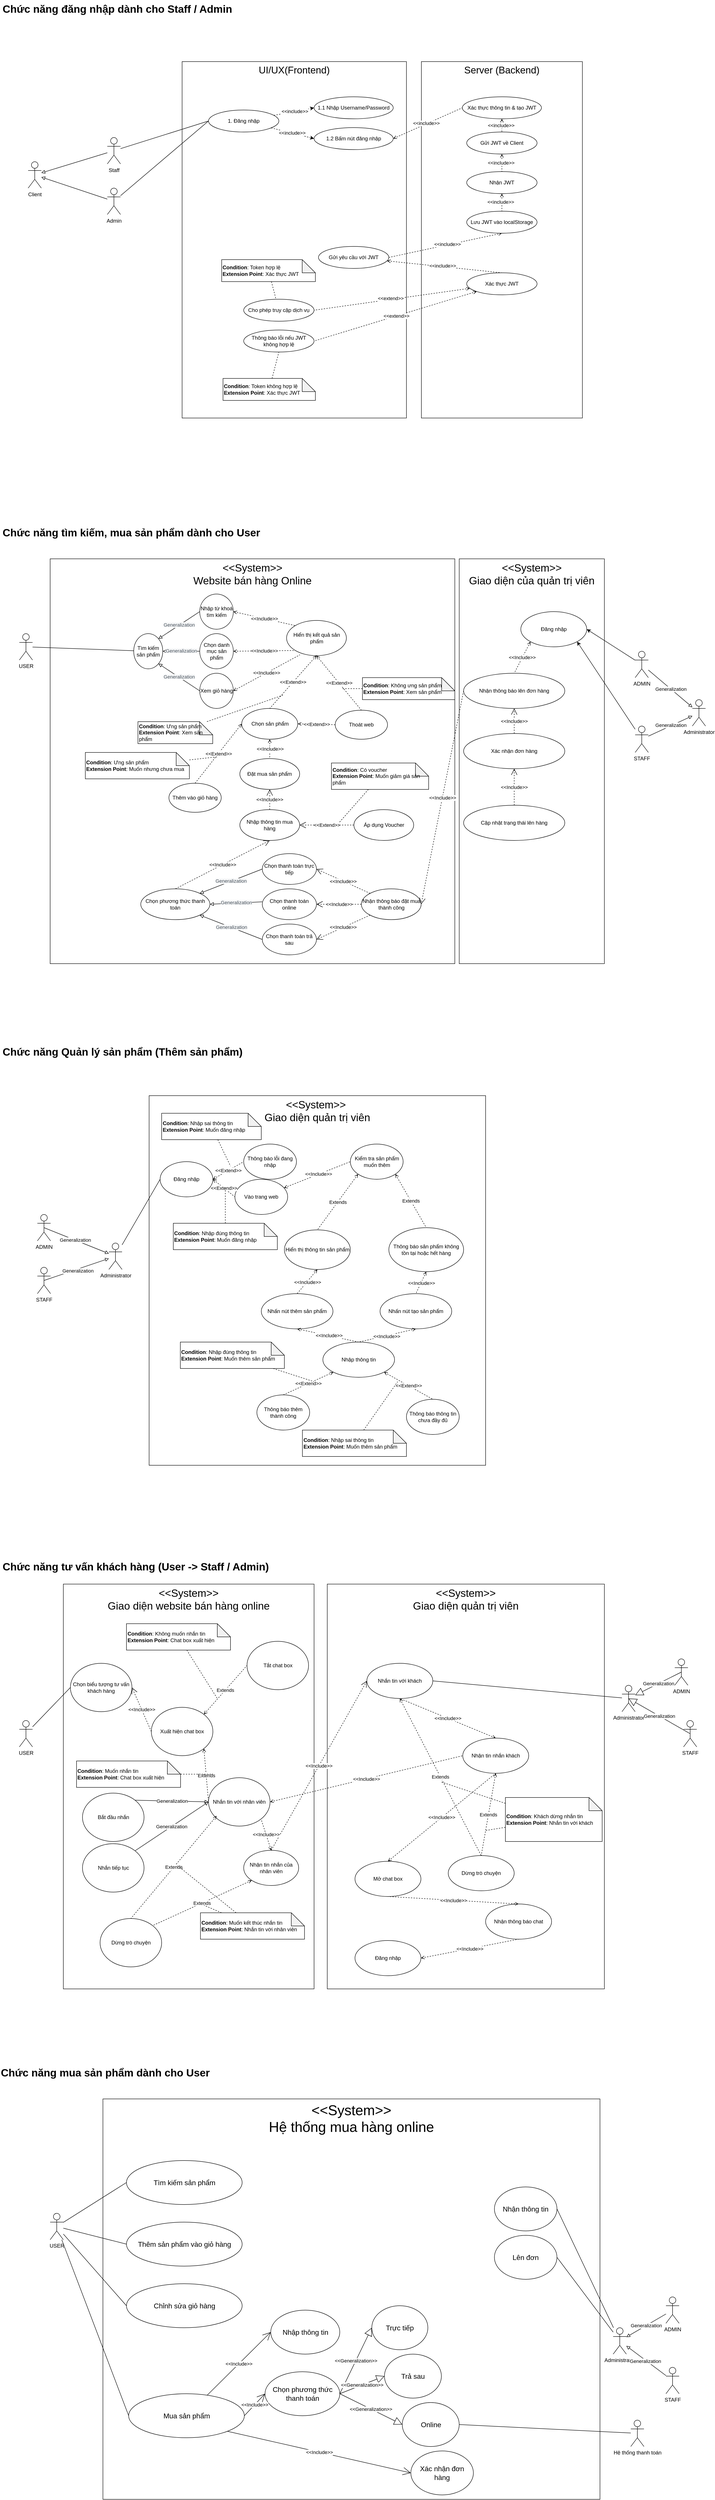 <mxfile version="26.2.13">
  <diagram name="Trang-1" id="uE7v1yjlajYzolNaUygS">
    <mxGraphModel dx="1193" dy="201" grid="1" gridSize="10" guides="1" tooltips="1" connect="1" arrows="1" fold="1" page="1" pageScale="1" pageWidth="827" pageHeight="1169" math="0" shadow="0">
      <root>
        <mxCell id="0" />
        <mxCell id="1" parent="0" />
        <mxCell id="VqGRrNNe6HYwdRw5hrKL-79" value="&lt;div&gt;&lt;font style=&quot;font-size: 32px;&quot;&gt;&amp;lt;&amp;lt;System&amp;gt;&amp;gt;&lt;/font&gt;&lt;/div&gt;&lt;font style=&quot;font-size: 32px;&quot;&gt;Hệ thống mua hàng online&lt;/font&gt;" style="rounded=0;whiteSpace=wrap;html=1;verticalAlign=top;" vertex="1" parent="1">
          <mxGeometry x="-570" y="4780" width="1130" height="910" as="geometry" />
        </mxCell>
        <mxCell id="FYOFQFYo751wViRwcOWy-70" value="" style="group" parent="1" vertex="1" connectable="0">
          <mxGeometry x="-740" y="150" width="1260" height="810" as="geometry" />
        </mxCell>
        <mxCell id="FYOFQFYo751wViRwcOWy-2" value="Server (Backend)" style="rounded=0;whiteSpace=wrap;html=1;align=center;verticalAlign=top;fontSize=22;" parent="FYOFQFYo751wViRwcOWy-70" vertex="1">
          <mxGeometry x="894" width="366" height="810" as="geometry" />
        </mxCell>
        <mxCell id="FYOFQFYo751wViRwcOWy-6" value="&lt;div&gt;&lt;span style=&quot;background-color: transparent; color: light-dark(rgb(0, 0, 0), rgb(255, 255, 255));&quot;&gt;Gửi JWT về Client&lt;/span&gt;&lt;/div&gt;" style="ellipse;whiteSpace=wrap;html=1;" parent="FYOFQFYo751wViRwcOWy-70" vertex="1">
          <mxGeometry x="997" y="160" width="160" height="50" as="geometry" />
        </mxCell>
        <mxCell id="FYOFQFYo751wViRwcOWy-27" value="UI/UX(Frontend)" style="rounded=0;whiteSpace=wrap;html=1;verticalAlign=top;fontSize=22;" parent="FYOFQFYo751wViRwcOWy-70" vertex="1">
          <mxGeometry x="350" width="510" height="810" as="geometry" />
        </mxCell>
        <mxCell id="FYOFQFYo751wViRwcOWy-16" style="edgeStyle=none;rounded=0;orthogonalLoop=1;jettySize=auto;html=1;entryX=0;entryY=0.5;entryDx=0;entryDy=0;endArrow=none;startFill=0;endFill=1;" parent="FYOFQFYo751wViRwcOWy-70" source="FYOFQFYo751wViRwcOWy-1" target="FYOFQFYo751wViRwcOWy-15" edge="1">
          <mxGeometry relative="1" as="geometry" />
        </mxCell>
        <mxCell id="FYOFQFYo751wViRwcOWy-33" style="edgeStyle=none;rounded=0;orthogonalLoop=1;jettySize=auto;html=1;endArrow=block;endFill=0;" parent="FYOFQFYo751wViRwcOWy-70" source="FYOFQFYo751wViRwcOWy-1" target="FYOFQFYo751wViRwcOWy-29" edge="1">
          <mxGeometry relative="1" as="geometry" />
        </mxCell>
        <mxCell id="FYOFQFYo751wViRwcOWy-1" value="Staff" style="shape=umlActor;verticalLabelPosition=bottom;verticalAlign=top;html=1;outlineConnect=0;" parent="FYOFQFYo751wViRwcOWy-70" vertex="1">
          <mxGeometry x="180" y="172.5" width="30" height="60" as="geometry" />
        </mxCell>
        <mxCell id="FYOFQFYo751wViRwcOWy-3" value="1.1 Nhập Username/Password" style="ellipse;whiteSpace=wrap;html=1;" parent="FYOFQFYo751wViRwcOWy-70" vertex="1">
          <mxGeometry x="650" y="80" width="180" height="50" as="geometry" />
        </mxCell>
        <mxCell id="FYOFQFYo751wViRwcOWy-28" style="edgeStyle=none;rounded=0;orthogonalLoop=1;jettySize=auto;html=1;exitX=1;exitY=0.5;exitDx=0;exitDy=0;entryX=0;entryY=0.5;entryDx=0;entryDy=0;dashed=1;startArrow=open;startFill=0;endArrow=none;" parent="FYOFQFYo751wViRwcOWy-70" source="FYOFQFYo751wViRwcOWy-4" target="FYOFQFYo751wViRwcOWy-5" edge="1">
          <mxGeometry relative="1" as="geometry" />
        </mxCell>
        <mxCell id="FYOFQFYo751wViRwcOWy-46" value="&amp;lt;&amp;lt;include&amp;gt;&amp;gt;" style="edgeLabel;html=1;align=center;verticalAlign=middle;resizable=0;points=[];" parent="FYOFQFYo751wViRwcOWy-28" vertex="1" connectable="0">
          <mxGeometry x="-0.035" y="2" relative="1" as="geometry">
            <mxPoint as="offset" />
          </mxGeometry>
        </mxCell>
        <mxCell id="FYOFQFYo751wViRwcOWy-4" value="1.2 Bấm nút đăng nhập" style="ellipse;whiteSpace=wrap;html=1;" parent="FYOFQFYo751wViRwcOWy-70" vertex="1">
          <mxGeometry x="650" y="150" width="180" height="50" as="geometry" />
        </mxCell>
        <mxCell id="FYOFQFYo751wViRwcOWy-36" style="edgeStyle=none;rounded=0;orthogonalLoop=1;jettySize=auto;html=1;exitX=0.5;exitY=1;exitDx=0;exitDy=0;entryX=0.5;entryY=0;entryDx=0;entryDy=0;endArrow=none;startFill=0;dashed=1;endFill=1;startArrow=open;" parent="FYOFQFYo751wViRwcOWy-70" source="FYOFQFYo751wViRwcOWy-5" target="FYOFQFYo751wViRwcOWy-6" edge="1">
          <mxGeometry relative="1" as="geometry" />
        </mxCell>
        <mxCell id="FYOFQFYo751wViRwcOWy-47" value="&amp;lt;&amp;lt;include&amp;gt;&amp;gt;" style="edgeLabel;html=1;align=center;verticalAlign=middle;resizable=0;points=[];" parent="FYOFQFYo751wViRwcOWy-36" vertex="1" connectable="0">
          <mxGeometry x="-0.011" y="-2" relative="1" as="geometry">
            <mxPoint as="offset" />
          </mxGeometry>
        </mxCell>
        <mxCell id="FYOFQFYo751wViRwcOWy-5" value="Xác thực thông tin &amp;amp; tạo JWT" style="ellipse;whiteSpace=wrap;html=1;" parent="FYOFQFYo751wViRwcOWy-70" vertex="1">
          <mxGeometry x="987" y="80" width="180" height="50" as="geometry" />
        </mxCell>
        <mxCell id="FYOFQFYo751wViRwcOWy-40" style="edgeStyle=none;rounded=0;orthogonalLoop=1;jettySize=auto;html=1;exitX=0.5;exitY=1;exitDx=0;exitDy=0;entryX=1;entryY=0.5;entryDx=0;entryDy=0;dashed=1;startArrow=open;startFill=0;endArrow=none;" parent="FYOFQFYo751wViRwcOWy-70" source="FYOFQFYo751wViRwcOWy-8" target="FYOFQFYo751wViRwcOWy-9" edge="1">
          <mxGeometry relative="1" as="geometry" />
        </mxCell>
        <mxCell id="FYOFQFYo751wViRwcOWy-50" value="&amp;lt;&amp;lt;include&amp;gt;&amp;gt;" style="edgeLabel;html=1;align=center;verticalAlign=middle;resizable=0;points=[];" parent="FYOFQFYo751wViRwcOWy-40" vertex="1" connectable="0">
          <mxGeometry x="-0.036" y="-2" relative="1" as="geometry">
            <mxPoint as="offset" />
          </mxGeometry>
        </mxCell>
        <mxCell id="FYOFQFYo751wViRwcOWy-8" value="Lưu JWT vào localStorage" style="ellipse;whiteSpace=wrap;html=1;" parent="FYOFQFYo751wViRwcOWy-70" vertex="1">
          <mxGeometry x="997" y="340" width="160" height="50" as="geometry" />
        </mxCell>
        <mxCell id="FYOFQFYo751wViRwcOWy-41" style="edgeStyle=none;rounded=0;orthogonalLoop=1;jettySize=auto;html=1;entryX=0.5;entryY=0;entryDx=0;entryDy=0;dashed=1;startArrow=open;startFill=0;endArrow=none;" parent="FYOFQFYo751wViRwcOWy-70" source="FYOFQFYo751wViRwcOWy-9" target="FYOFQFYo751wViRwcOWy-10" edge="1">
          <mxGeometry relative="1" as="geometry" />
        </mxCell>
        <mxCell id="FYOFQFYo751wViRwcOWy-51" value="&amp;lt;&amp;lt;include&amp;gt;&amp;gt;" style="edgeLabel;html=1;align=center;verticalAlign=middle;resizable=0;points=[];" parent="FYOFQFYo751wViRwcOWy-41" vertex="1" connectable="0">
          <mxGeometry x="-0.039" y="2" relative="1" as="geometry">
            <mxPoint as="offset" />
          </mxGeometry>
        </mxCell>
        <mxCell id="FYOFQFYo751wViRwcOWy-9" value="Gửi yêu cầu với JWT" style="ellipse;whiteSpace=wrap;html=1;" parent="FYOFQFYo751wViRwcOWy-70" vertex="1">
          <mxGeometry x="660" y="420" width="160" height="50" as="geometry" />
        </mxCell>
        <mxCell id="FYOFQFYo751wViRwcOWy-66" style="edgeStyle=none;rounded=0;orthogonalLoop=1;jettySize=auto;html=1;entryX=1;entryY=0.5;entryDx=0;entryDy=0;dashed=1;startArrow=open;startFill=0;endArrow=none;" parent="FYOFQFYo751wViRwcOWy-70" source="FYOFQFYo751wViRwcOWy-10" target="FYOFQFYo751wViRwcOWy-11" edge="1">
          <mxGeometry relative="1" as="geometry" />
        </mxCell>
        <mxCell id="FYOFQFYo751wViRwcOWy-68" value="&amp;lt;&amp;lt;extend&amp;gt;&amp;gt;" style="edgeLabel;html=1;align=center;verticalAlign=middle;resizable=0;points=[];" parent="FYOFQFYo751wViRwcOWy-66" vertex="1" connectable="0">
          <mxGeometry x="0.022" y="-3" relative="1" as="geometry">
            <mxPoint x="1" as="offset" />
          </mxGeometry>
        </mxCell>
        <mxCell id="FYOFQFYo751wViRwcOWy-67" style="edgeStyle=none;rounded=0;orthogonalLoop=1;jettySize=auto;html=1;entryX=1;entryY=0.5;entryDx=0;entryDy=0;dashed=1;startArrow=open;startFill=0;endArrow=none;" parent="FYOFQFYo751wViRwcOWy-70" source="FYOFQFYo751wViRwcOWy-10" target="FYOFQFYo751wViRwcOWy-12" edge="1">
          <mxGeometry relative="1" as="geometry" />
        </mxCell>
        <mxCell id="FYOFQFYo751wViRwcOWy-69" value="&amp;lt;&amp;lt;extend&amp;gt;&amp;gt;" style="edgeLabel;html=1;align=center;verticalAlign=middle;resizable=0;points=[];" parent="FYOFQFYo751wViRwcOWy-67" vertex="1" connectable="0">
          <mxGeometry x="-0.01" relative="1" as="geometry">
            <mxPoint as="offset" />
          </mxGeometry>
        </mxCell>
        <mxCell id="FYOFQFYo751wViRwcOWy-10" value="Xác thực JWT" style="ellipse;whiteSpace=wrap;html=1;" parent="FYOFQFYo751wViRwcOWy-70" vertex="1">
          <mxGeometry x="997" y="480" width="160" height="50" as="geometry" />
        </mxCell>
        <mxCell id="FYOFQFYo751wViRwcOWy-11" value="Cho phép truy cập dịch vụ" style="ellipse;whiteSpace=wrap;html=1;" parent="FYOFQFYo751wViRwcOWy-70" vertex="1">
          <mxGeometry x="490" y="540" width="160" height="50" as="geometry" />
        </mxCell>
        <mxCell id="FYOFQFYo751wViRwcOWy-12" value="Thông báo lỗi nếu JWT không hợp lệ" style="ellipse;whiteSpace=wrap;html=1;" parent="FYOFQFYo751wViRwcOWy-70" vertex="1">
          <mxGeometry x="490" y="610" width="160" height="50" as="geometry" />
        </mxCell>
        <mxCell id="FYOFQFYo751wViRwcOWy-19" style="edgeStyle=none;rounded=0;orthogonalLoop=1;jettySize=auto;html=1;entryX=0;entryY=0.5;entryDx=0;entryDy=0;dashed=1;" parent="FYOFQFYo751wViRwcOWy-70" source="FYOFQFYo751wViRwcOWy-15" target="FYOFQFYo751wViRwcOWy-3" edge="1">
          <mxGeometry relative="1" as="geometry" />
        </mxCell>
        <mxCell id="FYOFQFYo751wViRwcOWy-23" value="&amp;lt;&amp;lt;include&amp;gt;&amp;gt;" style="edgeLabel;html=1;align=center;verticalAlign=middle;resizable=0;points=[];" parent="FYOFQFYo751wViRwcOWy-19" vertex="1" connectable="0">
          <mxGeometry x="0.037" y="1" relative="1" as="geometry">
            <mxPoint as="offset" />
          </mxGeometry>
        </mxCell>
        <mxCell id="FYOFQFYo751wViRwcOWy-24" style="edgeStyle=none;rounded=0;orthogonalLoop=1;jettySize=auto;html=1;entryX=0;entryY=0.5;entryDx=0;entryDy=0;dashed=1;" parent="FYOFQFYo751wViRwcOWy-70" source="FYOFQFYo751wViRwcOWy-15" target="FYOFQFYo751wViRwcOWy-4" edge="1">
          <mxGeometry relative="1" as="geometry" />
        </mxCell>
        <mxCell id="FYOFQFYo751wViRwcOWy-26" value="&amp;lt;&amp;lt;include&amp;gt;&amp;gt;" style="edgeLabel;html=1;align=center;verticalAlign=middle;resizable=0;points=[];" parent="FYOFQFYo751wViRwcOWy-24" vertex="1" connectable="0">
          <mxGeometry x="-0.036" y="1" relative="1" as="geometry">
            <mxPoint as="offset" />
          </mxGeometry>
        </mxCell>
        <mxCell id="FYOFQFYo751wViRwcOWy-15" value="1. Đăng nhập" style="ellipse;whiteSpace=wrap;html=1;" parent="FYOFQFYo751wViRwcOWy-70" vertex="1">
          <mxGeometry x="410" y="110" width="160" height="50" as="geometry" />
        </mxCell>
        <mxCell id="FYOFQFYo751wViRwcOWy-29" value="Client" style="shape=umlActor;verticalLabelPosition=bottom;verticalAlign=top;html=1;outlineConnect=0;" parent="FYOFQFYo751wViRwcOWy-70" vertex="1">
          <mxGeometry y="227.5" width="30" height="60" as="geometry" />
        </mxCell>
        <mxCell id="FYOFQFYo751wViRwcOWy-34" style="edgeStyle=none;rounded=0;orthogonalLoop=1;jettySize=auto;html=1;endArrow=block;endFill=0;" parent="FYOFQFYo751wViRwcOWy-70" source="FYOFQFYo751wViRwcOWy-30" target="FYOFQFYo751wViRwcOWy-29" edge="1">
          <mxGeometry relative="1" as="geometry">
            <mxPoint x="180" y="317.5" as="sourcePoint" />
          </mxGeometry>
        </mxCell>
        <mxCell id="FYOFQFYo751wViRwcOWy-44" style="edgeStyle=none;rounded=0;orthogonalLoop=1;jettySize=auto;html=1;entryX=0;entryY=0.5;entryDx=0;entryDy=0;endArrow=none;startFill=0;" parent="FYOFQFYo751wViRwcOWy-70" source="FYOFQFYo751wViRwcOWy-30" target="FYOFQFYo751wViRwcOWy-15" edge="1">
          <mxGeometry relative="1" as="geometry" />
        </mxCell>
        <mxCell id="FYOFQFYo751wViRwcOWy-30" value="Admin" style="shape=umlActor;verticalLabelPosition=bottom;verticalAlign=top;html=1;outlineConnect=0;" parent="FYOFQFYo751wViRwcOWy-70" vertex="1">
          <mxGeometry x="180" y="287.5" width="30" height="60" as="geometry" />
        </mxCell>
        <mxCell id="FYOFQFYo751wViRwcOWy-35" style="edgeStyle=none;rounded=0;orthogonalLoop=1;jettySize=auto;html=1;exitX=0;exitY=0.5;exitDx=0;exitDy=0;" parent="FYOFQFYo751wViRwcOWy-70" source="FYOFQFYo751wViRwcOWy-27" target="FYOFQFYo751wViRwcOWy-27" edge="1">
          <mxGeometry relative="1" as="geometry" />
        </mxCell>
        <mxCell id="FYOFQFYo751wViRwcOWy-39" style="edgeStyle=none;rounded=0;orthogonalLoop=1;jettySize=auto;html=1;exitX=0.5;exitY=1;exitDx=0;exitDy=0;entryX=0.5;entryY=0;entryDx=0;entryDy=0;dashed=1;startArrow=open;startFill=0;endArrow=none;" parent="FYOFQFYo751wViRwcOWy-70" source="FYOFQFYo751wViRwcOWy-37" target="FYOFQFYo751wViRwcOWy-8" edge="1">
          <mxGeometry relative="1" as="geometry" />
        </mxCell>
        <mxCell id="FYOFQFYo751wViRwcOWy-49" value="&amp;lt;&amp;lt;include&amp;gt;&amp;gt;" style="edgeLabel;html=1;align=center;verticalAlign=middle;resizable=0;points=[];" parent="FYOFQFYo751wViRwcOWy-39" vertex="1" connectable="0">
          <mxGeometry x="-0.051" y="-3" relative="1" as="geometry">
            <mxPoint as="offset" />
          </mxGeometry>
        </mxCell>
        <mxCell id="FYOFQFYo751wViRwcOWy-37" value="Nhận JWT" style="ellipse;whiteSpace=wrap;html=1;" parent="FYOFQFYo751wViRwcOWy-70" vertex="1">
          <mxGeometry x="997" y="250" width="160" height="50" as="geometry" />
        </mxCell>
        <mxCell id="FYOFQFYo751wViRwcOWy-38" style="edgeStyle=none;rounded=0;orthogonalLoop=1;jettySize=auto;html=1;exitX=0.5;exitY=1;exitDx=0;exitDy=0;entryX=0.5;entryY=0;entryDx=0;entryDy=0;dashed=1;startArrow=open;startFill=0;endArrow=none;" parent="FYOFQFYo751wViRwcOWy-70" source="FYOFQFYo751wViRwcOWy-6" target="FYOFQFYo751wViRwcOWy-37" edge="1">
          <mxGeometry relative="1" as="geometry" />
        </mxCell>
        <mxCell id="FYOFQFYo751wViRwcOWy-48" value="&amp;lt;&amp;lt;include&amp;gt;&amp;gt;" style="edgeLabel;html=1;align=center;verticalAlign=middle;resizable=0;points=[];" parent="FYOFQFYo751wViRwcOWy-38" vertex="1" connectable="0">
          <mxGeometry x="0.003" y="-2" relative="1" as="geometry">
            <mxPoint as="offset" />
          </mxGeometry>
        </mxCell>
        <mxCell id="FYOFQFYo751wViRwcOWy-63" style="edgeStyle=none;rounded=0;orthogonalLoop=1;jettySize=auto;html=1;endArrow=none;startFill=0;dashed=1;" parent="FYOFQFYo751wViRwcOWy-70" source="FYOFQFYo751wViRwcOWy-54" target="FYOFQFYo751wViRwcOWy-11" edge="1">
          <mxGeometry relative="1" as="geometry">
            <mxPoint x="780" y="570" as="targetPoint" />
          </mxGeometry>
        </mxCell>
        <mxCell id="FYOFQFYo751wViRwcOWy-54" value="&lt;div style=&quot;&quot;&gt;&lt;span style=&quot;background-color: transparent; color: light-dark(rgb(0, 0, 0), rgb(255, 255, 255));&quot;&gt;&lt;b&gt;Condition&lt;/b&gt;: Token hợp lệ&lt;/span&gt;&lt;/div&gt;&lt;div style=&quot;&quot;&gt;&lt;span style=&quot;background-color: transparent; color: light-dark(rgb(0, 0, 0), rgb(255, 255, 255));&quot;&gt;&lt;b&gt;Extension Point&lt;/b&gt;: Xác thực JWT&lt;/span&gt;&lt;/div&gt;" style="shape=note;whiteSpace=wrap;html=1;backgroundOutline=1;darkOpacity=0.05;align=left;" parent="FYOFQFYo751wViRwcOWy-70" vertex="1">
          <mxGeometry x="440" y="450" width="213" height="50" as="geometry" />
        </mxCell>
        <mxCell id="FYOFQFYo751wViRwcOWy-64" style="edgeStyle=none;rounded=0;orthogonalLoop=1;jettySize=auto;html=1;endArrow=none;startFill=0;dashed=1;entryX=0.5;entryY=1;entryDx=0;entryDy=0;" parent="FYOFQFYo751wViRwcOWy-70" source="FYOFQFYo751wViRwcOWy-57" target="FYOFQFYo751wViRwcOWy-12" edge="1">
          <mxGeometry relative="1" as="geometry">
            <mxPoint x="790" y="620" as="targetPoint" />
          </mxGeometry>
        </mxCell>
        <mxCell id="FYOFQFYo751wViRwcOWy-57" value="&lt;div style=&quot;&quot;&gt;&lt;span style=&quot;background-color: transparent; color: light-dark(rgb(0, 0, 0), rgb(255, 255, 255));&quot;&gt;&lt;b&gt;Condition&lt;/b&gt;: Token không hợp lệ&lt;/span&gt;&lt;/div&gt;&lt;div style=&quot;&quot;&gt;&lt;span style=&quot;background-color: transparent; color: light-dark(rgb(0, 0, 0), rgb(255, 255, 255));&quot;&gt;&lt;b&gt;Extension Point&lt;/b&gt;: Xác thực JWT&lt;/span&gt;&lt;/div&gt;" style="shape=note;whiteSpace=wrap;html=1;backgroundOutline=1;darkOpacity=0.05;align=left;" parent="FYOFQFYo751wViRwcOWy-70" vertex="1">
          <mxGeometry x="443" y="720" width="210" height="50" as="geometry" />
        </mxCell>
        <mxCell id="FYOFQFYo751wViRwcOWy-72" value="&lt;h1 style=&quot;margin-top: 0px;&quot;&gt;Chức năng đăng nhập dành cho Staff / Admin&lt;/h1&gt;" style="text;html=1;whiteSpace=wrap;overflow=hidden;rounded=0;" parent="1" vertex="1">
          <mxGeometry x="-800" y="10" width="540" height="40" as="geometry" />
        </mxCell>
        <mxCell id="jMvjwCM3jkftyoJlGopW-1" value="&lt;h1 style=&quot;margin-top: 0px;&quot;&gt;Chức năng tìm kiếm, mua sản phẩm dành cho User&lt;/h1&gt;" style="text;html=1;whiteSpace=wrap;overflow=hidden;rounded=0;" parent="1" vertex="1">
          <mxGeometry x="-800" y="1200" width="600" height="40" as="geometry" />
        </mxCell>
        <mxCell id="jMvjwCM3jkftyoJlGopW-280" value="&lt;h1 style=&quot;margin-top: 0px;&quot;&gt;Chức năng Quản lý sản phẩm (Thêm sản phẩm)&lt;/h1&gt;" style="text;html=1;whiteSpace=wrap;overflow=hidden;rounded=0;" parent="1" vertex="1">
          <mxGeometry x="-800" y="2380" width="600" height="40" as="geometry" />
        </mxCell>
        <mxCell id="jMvjwCM3jkftyoJlGopW-49" value="USER" style="shape=umlActor;verticalLabelPosition=bottom;verticalAlign=top;html=1;outlineConnect=0;" parent="1" vertex="1">
          <mxGeometry x="-760" y="1450" width="30" height="60" as="geometry" />
        </mxCell>
        <mxCell id="jMvjwCM3jkftyoJlGopW-215" value="" style="group" parent="1" vertex="1" connectable="0">
          <mxGeometry x="-690" y="1280" width="920" height="920" as="geometry" />
        </mxCell>
        <mxCell id="jMvjwCM3jkftyoJlGopW-50" value="&lt;font style=&quot;font-size: 24px;&quot;&gt;&amp;lt;&amp;lt;System&amp;gt;&amp;gt;&lt;/font&gt;&lt;div&gt;&lt;font style=&quot;font-size: 24px;&quot;&gt;Website bán hàng Online&lt;/font&gt;&lt;/div&gt;" style="rounded=0;whiteSpace=wrap;html=1;align=center;verticalAlign=top;container=0;" parent="jMvjwCM3jkftyoJlGopW-215" vertex="1">
          <mxGeometry width="920" height="920" as="geometry" />
        </mxCell>
        <mxCell id="jMvjwCM3jkftyoJlGopW-51" value="Tìm kiếm sản phẩm" style="ellipse;whiteSpace=wrap;html=1;container=0;" parent="jMvjwCM3jkftyoJlGopW-215" vertex="1">
          <mxGeometry x="190" y="170" width="66" height="80" as="geometry" />
        </mxCell>
        <mxCell id="jMvjwCM3jkftyoJlGopW-53" value="" style="endArrow=none;endSize=16;endFill=0;html=1;rounded=0;exitX=1;exitY=0;exitDx=0;exitDy=0;entryX=0;entryY=0.5;entryDx=0;entryDy=0;startArrow=block;startFill=0;" parent="jMvjwCM3jkftyoJlGopW-215" source="jMvjwCM3jkftyoJlGopW-51" target="jMvjwCM3jkftyoJlGopW-54" edge="1">
          <mxGeometry width="160" relative="1" as="geometry">
            <mxPoint x="240" y="210" as="sourcePoint" />
            <mxPoint x="350.5" y="210" as="targetPoint" />
          </mxGeometry>
        </mxCell>
        <mxCell id="jMvjwCM3jkftyoJlGopW-115" value="&lt;span style=&quot;color: rgb(69, 79, 89); text-align: left; text-wrap-mode: wrap; background-color: rgb(247, 248, 249);&quot;&gt;&lt;font face=&quot;Helvetica&quot;&gt;Generalization&lt;/font&gt;&lt;/span&gt;" style="edgeLabel;html=1;align=center;verticalAlign=middle;resizable=0;points=[];fontSize=11;container=0;" parent="jMvjwCM3jkftyoJlGopW-53" vertex="1" connectable="0">
          <mxGeometry x="0.0" y="1" relative="1" as="geometry">
            <mxPoint as="offset" />
          </mxGeometry>
        </mxCell>
        <mxCell id="jMvjwCM3jkftyoJlGopW-54" value="Nhập từ khoá tìm kiếm" style="ellipse;whiteSpace=wrap;html=1;container=0;" parent="jMvjwCM3jkftyoJlGopW-215" vertex="1">
          <mxGeometry x="340" y="80" width="76.5" height="80" as="geometry" />
        </mxCell>
        <mxCell id="jMvjwCM3jkftyoJlGopW-56" value="Chọn danh mục sản phẩm" style="ellipse;whiteSpace=wrap;html=1;container=0;" parent="jMvjwCM3jkftyoJlGopW-215" vertex="1">
          <mxGeometry x="340" y="170" width="76.5" height="80" as="geometry" />
        </mxCell>
        <mxCell id="jMvjwCM3jkftyoJlGopW-58" value="" style="endArrow=none;endSize=16;endFill=0;html=1;rounded=0;exitX=1;exitY=0.5;exitDx=0;exitDy=0;entryX=0;entryY=0.5;entryDx=0;entryDy=0;startArrow=block;startFill=0;" parent="jMvjwCM3jkftyoJlGopW-215" source="jMvjwCM3jkftyoJlGopW-51" target="jMvjwCM3jkftyoJlGopW-56" edge="1">
          <mxGeometry width="160" relative="1" as="geometry">
            <mxPoint x="206" y="240" as="sourcePoint" />
            <mxPoint x="342" y="240" as="targetPoint" />
          </mxGeometry>
        </mxCell>
        <mxCell id="jMvjwCM3jkftyoJlGopW-116" value="&lt;span style=&quot;color: rgba(0, 0, 0, 0); font-family: monospace; font-size: 0px; text-align: start; background-color: rgb(236, 236, 236);&quot;&gt;%3CmxGraphModel%3E%3Croot%3E%3CmxCell%20id%3D%220%22%2F%3E%3CmxCell%20id%3D%221%22%20parent%3D%220%22%2F%3E%3CmxCell%20id%3D%222%22%20value%3D%22%26lt%3Bspan%20style%3D%26quot%3Bcolor%3A%20rgb(69%2C%2079%2C%2089)%3B%20text-align%3A%20left%3B%20text-wrap-mode%3A%20wrap%3B%20background-color%3A%20rgb(247%2C%20248%2C%20249)%3B%26quot%3B%26gt%3B%26lt%3Bfont%20face%3D%26quot%3BHelvetica%26quot%3B%26gt%3BGeneralization%26lt%3B%2Ffont%26gt%3B%26lt%3B%2Fspan%26gt%3B%22%20style%3D%22edgeLabel%3Bhtml%3D1%3Balign%3Dcenter%3BverticalAlign%3Dmiddle%3Bresizable%3D0%3Bpoints%3D%5B%5D%3BfontSize%3D11%3B%22%20vertex%3D%221%22%20connectable%3D%220%22%20parent%3D%221%22%3E%3CmxGeometry%20x%3D%22-219.395%22%20y%3D%221434.872%22%20as%3D%22geometry%22%2F%3E%3C%2FmxCell%3E%3C%2Froot%3E%3C%2FmxGraphModel%3E&lt;/span&gt;" style="edgeLabel;html=1;align=center;verticalAlign=middle;resizable=0;points=[];container=0;" parent="jMvjwCM3jkftyoJlGopW-58" vertex="1" connectable="0">
          <mxGeometry x="0.009" y="2" relative="1" as="geometry">
            <mxPoint y="1" as="offset" />
          </mxGeometry>
        </mxCell>
        <mxCell id="jMvjwCM3jkftyoJlGopW-117" value="&lt;span style=&quot;color: rgb(69, 79, 89); text-align: left; text-wrap-mode: wrap; background-color: rgb(247, 248, 249);&quot;&gt;Generalization&lt;/span&gt;" style="edgeLabel;html=1;align=center;verticalAlign=middle;resizable=0;points=[];container=0;" parent="jMvjwCM3jkftyoJlGopW-58" vertex="1" connectable="0">
          <mxGeometry x="-0.009" y="1" relative="1" as="geometry">
            <mxPoint as="offset" />
          </mxGeometry>
        </mxCell>
        <mxCell id="jMvjwCM3jkftyoJlGopW-59" value="Hiển thị kết quả sản phẩm" style="ellipse;whiteSpace=wrap;html=1;container=0;" parent="jMvjwCM3jkftyoJlGopW-215" vertex="1">
          <mxGeometry x="537.5" y="140" width="136" height="80" as="geometry" />
        </mxCell>
        <mxCell id="jMvjwCM3jkftyoJlGopW-62" value="&amp;lt;&amp;lt;Include&amp;gt;&amp;gt;" style="endArrow=none;endSize=12;dashed=1;html=1;rounded=0;exitX=1;exitY=0.5;exitDx=0;exitDy=0;entryX=0;entryY=1;entryDx=0;entryDy=0;startArrow=open;startFill=0;" parent="jMvjwCM3jkftyoJlGopW-215" source="jMvjwCM3jkftyoJlGopW-56" target="jMvjwCM3jkftyoJlGopW-59" edge="1">
          <mxGeometry width="160" relative="1" as="geometry">
            <mxPoint x="265.5" y="380" as="sourcePoint" />
            <mxPoint x="401.5" y="380" as="targetPoint" />
          </mxGeometry>
        </mxCell>
        <mxCell id="jMvjwCM3jkftyoJlGopW-63" value="&amp;lt;&amp;lt;Include&amp;gt;&amp;gt;" style="endArrow=none;endSize=12;dashed=1;html=1;rounded=0;exitX=1;exitY=0.5;exitDx=0;exitDy=0;entryX=0;entryY=0;entryDx=0;entryDy=0;startArrow=open;startFill=0;" parent="jMvjwCM3jkftyoJlGopW-215" source="jMvjwCM3jkftyoJlGopW-54" target="jMvjwCM3jkftyoJlGopW-59" edge="1">
          <mxGeometry width="160" relative="1" as="geometry">
            <mxPoint x="376" y="240" as="sourcePoint" />
            <mxPoint x="495" y="190" as="targetPoint" />
          </mxGeometry>
        </mxCell>
        <mxCell id="jMvjwCM3jkftyoJlGopW-174" style="edgeStyle=none;rounded=0;orthogonalLoop=1;jettySize=auto;html=1;exitX=0.5;exitY=1;exitDx=0;exitDy=0;entryX=0.5;entryY=0;entryDx=0;entryDy=0;startArrow=open;startFill=0;endArrow=none;dashed=1;" parent="jMvjwCM3jkftyoJlGopW-215" source="jMvjwCM3jkftyoJlGopW-114" target="jMvjwCM3jkftyoJlGopW-171" edge="1">
          <mxGeometry relative="1" as="geometry" />
        </mxCell>
        <mxCell id="jMvjwCM3jkftyoJlGopW-178" value="&amp;lt;&amp;lt;Include&amp;gt;&amp;gt;" style="edgeLabel;html=1;align=center;verticalAlign=middle;resizable=0;points=[];container=0;" parent="jMvjwCM3jkftyoJlGopW-174" vertex="1" connectable="0">
          <mxGeometry x="-0.003" relative="1" as="geometry">
            <mxPoint as="offset" />
          </mxGeometry>
        </mxCell>
        <mxCell id="jMvjwCM3jkftyoJlGopW-114" value="Chọn sản phẩm" style="ellipse;whiteSpace=wrap;html=1;verticalAlign=middle;spacingTop=0;container=0;" parent="jMvjwCM3jkftyoJlGopW-215" vertex="1">
          <mxGeometry x="435.5" y="340" width="127.5" height="70" as="geometry" />
        </mxCell>
        <mxCell id="jMvjwCM3jkftyoJlGopW-118" value="&amp;lt;&amp;lt;Extend&amp;gt;&amp;gt;" style="endArrow=none;endSize=12;dashed=1;html=1;rounded=0;exitX=0.5;exitY=1;exitDx=0;exitDy=0;entryX=0.5;entryY=0;entryDx=0;entryDy=0;startFill=0;startArrow=open;" parent="jMvjwCM3jkftyoJlGopW-215" source="jMvjwCM3jkftyoJlGopW-59" target="jMvjwCM3jkftyoJlGopW-114" edge="1">
          <mxGeometry width="160" relative="1" as="geometry">
            <mxPoint x="333.5" y="320" as="sourcePoint" />
            <mxPoint x="469.5" y="320" as="targetPoint" />
          </mxGeometry>
        </mxCell>
        <mxCell id="jMvjwCM3jkftyoJlGopW-176" style="edgeStyle=none;rounded=0;orthogonalLoop=1;jettySize=auto;html=1;exitX=0;exitY=0.5;exitDx=0;exitDy=0;entryX=1;entryY=0.5;entryDx=0;entryDy=0;dashed=1;endArrow=open;endFill=0;" parent="jMvjwCM3jkftyoJlGopW-215" source="jMvjwCM3jkftyoJlGopW-119" target="jMvjwCM3jkftyoJlGopW-114" edge="1">
          <mxGeometry relative="1" as="geometry" />
        </mxCell>
        <mxCell id="jMvjwCM3jkftyoJlGopW-177" value="&amp;lt;&amp;lt;Extend&amp;gt;&amp;gt;" style="edgeLabel;html=1;align=center;verticalAlign=middle;resizable=0;points=[];container=0;" parent="jMvjwCM3jkftyoJlGopW-176" vertex="1" connectable="0">
          <mxGeometry x="0.014" relative="1" as="geometry">
            <mxPoint x="1" as="offset" />
          </mxGeometry>
        </mxCell>
        <mxCell id="jMvjwCM3jkftyoJlGopW-119" value="Thoát web" style="ellipse;whiteSpace=wrap;html=1;container=0;" parent="jMvjwCM3jkftyoJlGopW-215" vertex="1">
          <mxGeometry x="648" y="344" width="119" height="66" as="geometry" />
        </mxCell>
        <mxCell id="jMvjwCM3jkftyoJlGopW-120" value="&amp;lt;&amp;lt;Extend&amp;gt;&amp;gt;" style="endArrow=none;endSize=12;dashed=1;html=1;rounded=0;exitX=0.5;exitY=1;exitDx=0;exitDy=0;entryX=0.5;entryY=0;entryDx=0;entryDy=0;startFill=0;startArrow=open;" parent="jMvjwCM3jkftyoJlGopW-215" source="jMvjwCM3jkftyoJlGopW-59" target="jMvjwCM3jkftyoJlGopW-119" edge="1">
          <mxGeometry width="160" relative="1" as="geometry">
            <mxPoint x="529" y="230" as="sourcePoint" />
            <mxPoint x="376" y="370" as="targetPoint" />
          </mxGeometry>
        </mxCell>
        <mxCell id="jMvjwCM3jkftyoJlGopW-168" style="edgeStyle=none;rounded=0;orthogonalLoop=1;jettySize=auto;html=1;dashed=1;endArrow=none;startFill=0;" parent="jMvjwCM3jkftyoJlGopW-215" source="jMvjwCM3jkftyoJlGopW-167" edge="1">
          <mxGeometry relative="1" as="geometry">
            <mxPoint x="665" y="295" as="targetPoint" />
          </mxGeometry>
        </mxCell>
        <mxCell id="jMvjwCM3jkftyoJlGopW-167" value="&lt;div style=&quot;&quot;&gt;&lt;span style=&quot;background-color: transparent; color: light-dark(rgb(0, 0, 0), rgb(255, 255, 255));&quot;&gt;&lt;b&gt;Condition&lt;/b&gt;: Không ưng sản phẩm&lt;/span&gt;&lt;/div&gt;&lt;div style=&quot;&quot;&gt;&lt;span style=&quot;background-color: transparent; color: light-dark(rgb(0, 0, 0), rgb(255, 255, 255));&quot;&gt;&lt;b&gt;Extension Point&lt;/b&gt;: Xem sản phẩm&lt;/span&gt;&lt;/div&gt;" style="shape=note;whiteSpace=wrap;html=1;backgroundOutline=1;darkOpacity=0.05;align=left;container=0;" parent="jMvjwCM3jkftyoJlGopW-215" vertex="1">
          <mxGeometry x="710" y="270" width="210" height="50" as="geometry" />
        </mxCell>
        <mxCell id="jMvjwCM3jkftyoJlGopW-170" style="edgeStyle=none;rounded=0;orthogonalLoop=1;jettySize=auto;html=1;endArrow=none;startFill=0;dashed=1;" parent="jMvjwCM3jkftyoJlGopW-215" source="jMvjwCM3jkftyoJlGopW-169" edge="1">
          <mxGeometry relative="1" as="geometry">
            <mxPoint x="529" y="310" as="targetPoint" />
          </mxGeometry>
        </mxCell>
        <mxCell id="jMvjwCM3jkftyoJlGopW-169" value="&lt;div style=&quot;&quot;&gt;&lt;span style=&quot;background-color: transparent; color: light-dark(rgb(0, 0, 0), rgb(255, 255, 255));&quot;&gt;&lt;b&gt;Condition&lt;/b&gt;: Ưng sản phẩm&lt;/span&gt;&lt;/div&gt;&lt;div style=&quot;&quot;&gt;&lt;span style=&quot;background-color: transparent; color: light-dark(rgb(0, 0, 0), rgb(255, 255, 255));&quot;&gt;&lt;b&gt;Extension Point&lt;/b&gt;: Xem sản phẩm&lt;/span&gt;&lt;/div&gt;" style="shape=note;whiteSpace=wrap;html=1;backgroundOutline=1;darkOpacity=0.05;align=left;container=0;" parent="jMvjwCM3jkftyoJlGopW-215" vertex="1">
          <mxGeometry x="199.62" y="370" width="170" height="50" as="geometry" />
        </mxCell>
        <mxCell id="jMvjwCM3jkftyoJlGopW-171" value="Đặt mua sản phẩm" style="ellipse;whiteSpace=wrap;html=1;container=0;" parent="jMvjwCM3jkftyoJlGopW-215" vertex="1">
          <mxGeometry x="431.25" y="454" width="136" height="70" as="geometry" />
        </mxCell>
        <mxCell id="jMvjwCM3jkftyoJlGopW-180" value="Nhập thông tin mua hàng" style="ellipse;whiteSpace=wrap;html=1;container=0;" parent="jMvjwCM3jkftyoJlGopW-215" vertex="1">
          <mxGeometry x="431.25" y="570" width="136" height="70" as="geometry" />
        </mxCell>
        <mxCell id="jMvjwCM3jkftyoJlGopW-181" value="Áp dụng Voucher" style="ellipse;whiteSpace=wrap;html=1;container=0;" parent="jMvjwCM3jkftyoJlGopW-215" vertex="1">
          <mxGeometry x="690.5" y="570" width="136" height="70" as="geometry" />
        </mxCell>
        <mxCell id="jMvjwCM3jkftyoJlGopW-182" value="Chọn phương thức thanh toán" style="ellipse;whiteSpace=wrap;html=1;container=0;" parent="jMvjwCM3jkftyoJlGopW-215" vertex="1">
          <mxGeometry x="206" y="750" width="157.25" height="70" as="geometry" />
        </mxCell>
        <mxCell id="jMvjwCM3jkftyoJlGopW-183" value="&amp;lt;&amp;lt;Extend&amp;gt;&amp;gt;" style="endArrow=open;endSize=12;dashed=1;html=1;rounded=0;exitX=0;exitY=0.5;exitDx=0;exitDy=0;entryX=1;entryY=0.5;entryDx=0;entryDy=0;" parent="jMvjwCM3jkftyoJlGopW-215" source="jMvjwCM3jkftyoJlGopW-181" target="jMvjwCM3jkftyoJlGopW-180" edge="1">
          <mxGeometry width="160" relative="1" as="geometry">
            <mxPoint x="427" y="680" as="sourcePoint" />
            <mxPoint x="563" y="680" as="targetPoint" />
          </mxGeometry>
        </mxCell>
        <mxCell id="jMvjwCM3jkftyoJlGopW-184" value="&amp;lt;&amp;lt;Include&amp;gt;&amp;gt;" style="endArrow=open;endSize=12;dashed=1;html=1;rounded=0;exitX=0.5;exitY=0;exitDx=0;exitDy=0;entryX=0.5;entryY=1;entryDx=0;entryDy=0;" parent="jMvjwCM3jkftyoJlGopW-215" source="jMvjwCM3jkftyoJlGopW-180" target="jMvjwCM3jkftyoJlGopW-171" edge="1">
          <mxGeometry width="160" relative="1" as="geometry">
            <mxPoint x="690.5" y="645" as="sourcePoint" />
            <mxPoint x="575.75" y="655" as="targetPoint" />
          </mxGeometry>
        </mxCell>
        <mxCell id="jMvjwCM3jkftyoJlGopW-185" value="&amp;lt;&amp;lt;Include&amp;gt;&amp;gt;" style="endArrow=open;endSize=12;dashed=1;html=1;rounded=0;exitX=0.5;exitY=0;exitDx=0;exitDy=0;entryX=0.5;entryY=1;entryDx=0;entryDy=0;" parent="jMvjwCM3jkftyoJlGopW-215" source="jMvjwCM3jkftyoJlGopW-182" target="jMvjwCM3jkftyoJlGopW-180" edge="1">
          <mxGeometry width="160" relative="1" as="geometry">
            <mxPoint x="507.75" y="580" as="sourcePoint" />
            <mxPoint x="507.75" y="534" as="targetPoint" />
          </mxGeometry>
        </mxCell>
        <mxCell id="jMvjwCM3jkftyoJlGopW-187" style="edgeStyle=none;rounded=0;orthogonalLoop=1;jettySize=auto;html=1;exitX=0.5;exitY=0;exitDx=0;exitDy=0;entryX=0;entryY=0.5;entryDx=0;entryDy=0;endArrow=open;endFill=0;dashed=1;" parent="jMvjwCM3jkftyoJlGopW-215" source="jMvjwCM3jkftyoJlGopW-186" target="jMvjwCM3jkftyoJlGopW-114" edge="1">
          <mxGeometry relative="1" as="geometry" />
        </mxCell>
        <mxCell id="jMvjwCM3jkftyoJlGopW-188" value="&amp;lt;&amp;lt;Extend&amp;gt;&amp;gt;" style="edgeLabel;html=1;align=center;verticalAlign=middle;resizable=0;points=[];container=0;" parent="jMvjwCM3jkftyoJlGopW-187" vertex="1" connectable="0">
          <mxGeometry x="0.002" relative="1" as="geometry">
            <mxPoint as="offset" />
          </mxGeometry>
        </mxCell>
        <mxCell id="jMvjwCM3jkftyoJlGopW-186" value="Thêm vào giỏ hàng" style="ellipse;whiteSpace=wrap;html=1;container=0;" parent="jMvjwCM3jkftyoJlGopW-215" vertex="1">
          <mxGeometry x="270" y="510" width="119" height="66" as="geometry" />
        </mxCell>
        <mxCell id="jMvjwCM3jkftyoJlGopW-190" style="edgeStyle=none;rounded=0;orthogonalLoop=1;jettySize=auto;html=1;dashed=1;endArrow=none;startFill=0;" parent="jMvjwCM3jkftyoJlGopW-215" source="jMvjwCM3jkftyoJlGopW-189" edge="1">
          <mxGeometry relative="1" as="geometry">
            <mxPoint x="380" y="450" as="targetPoint" />
          </mxGeometry>
        </mxCell>
        <mxCell id="jMvjwCM3jkftyoJlGopW-189" value="&lt;div style=&quot;&quot;&gt;&lt;span style=&quot;background-color: transparent; color: light-dark(rgb(0, 0, 0), rgb(255, 255, 255));&quot;&gt;&lt;b&gt;Condition&lt;/b&gt;: Ưng sản phẩm&lt;/span&gt;&lt;/div&gt;&lt;div style=&quot;&quot;&gt;&lt;span style=&quot;background-color: transparent; color: light-dark(rgb(0, 0, 0), rgb(255, 255, 255));&quot;&gt;&lt;b&gt;Extension Point&lt;/b&gt;: Muốn nhưng chưa mua&lt;/span&gt;&lt;/div&gt;" style="shape=note;whiteSpace=wrap;html=1;backgroundOutline=1;darkOpacity=0.05;align=left;container=0;" parent="jMvjwCM3jkftyoJlGopW-215" vertex="1">
          <mxGeometry x="80" y="440" width="236.5" height="60" as="geometry" />
        </mxCell>
        <mxCell id="jMvjwCM3jkftyoJlGopW-192" style="edgeStyle=none;rounded=0;orthogonalLoop=1;jettySize=auto;html=1;endArrow=none;startFill=0;dashed=1;" parent="jMvjwCM3jkftyoJlGopW-215" source="jMvjwCM3jkftyoJlGopW-191" edge="1">
          <mxGeometry relative="1" as="geometry">
            <mxPoint x="656.5" y="600" as="targetPoint" />
          </mxGeometry>
        </mxCell>
        <mxCell id="jMvjwCM3jkftyoJlGopW-191" value="&lt;div style=&quot;&quot;&gt;&lt;span style=&quot;background-color: transparent; color: light-dark(rgb(0, 0, 0), rgb(255, 255, 255));&quot;&gt;&lt;b&gt;Condition&lt;/b&gt;: Có voucher&lt;/span&gt;&lt;/div&gt;&lt;div style=&quot;&quot;&gt;&lt;span style=&quot;background-color: transparent; color: light-dark(rgb(0, 0, 0), rgb(255, 255, 255));&quot;&gt;&lt;b&gt;Extension Point&lt;/b&gt;: Muốn giảm giá sản phẩm&lt;/span&gt;&lt;/div&gt;" style="shape=note;whiteSpace=wrap;html=1;backgroundOutline=1;darkOpacity=0.05;align=left;container=0;" parent="jMvjwCM3jkftyoJlGopW-215" vertex="1">
          <mxGeometry x="639.5" y="464" width="221" height="60" as="geometry" />
        </mxCell>
        <mxCell id="jMvjwCM3jkftyoJlGopW-193" value="Nhận thông báo đặt mua thành công" style="ellipse;whiteSpace=wrap;html=1;container=0;" parent="jMvjwCM3jkftyoJlGopW-215" vertex="1">
          <mxGeometry x="707.5" y="750" width="136" height="70" as="geometry" />
        </mxCell>
        <mxCell id="jMvjwCM3jkftyoJlGopW-194" value="Chọn thanh toán trực tiếp" style="ellipse;whiteSpace=wrap;html=1;container=0;" parent="jMvjwCM3jkftyoJlGopW-215" vertex="1">
          <mxGeometry x="482.25" y="670" width="123.25" height="70" as="geometry" />
        </mxCell>
        <mxCell id="jMvjwCM3jkftyoJlGopW-195" value="Chọn thanh toán online" style="ellipse;whiteSpace=wrap;html=1;container=0;" parent="jMvjwCM3jkftyoJlGopW-215" vertex="1">
          <mxGeometry x="482.25" y="750" width="123.25" height="70" as="geometry" />
        </mxCell>
        <mxCell id="jMvjwCM3jkftyoJlGopW-196" value="Chọn thanh toán trả sau" style="ellipse;whiteSpace=wrap;html=1;container=0;" parent="jMvjwCM3jkftyoJlGopW-215" vertex="1">
          <mxGeometry x="482.25" y="830" width="123.25" height="70" as="geometry" />
        </mxCell>
        <mxCell id="jMvjwCM3jkftyoJlGopW-197" value="" style="endArrow=none;endSize=16;endFill=0;html=1;rounded=0;exitX=1;exitY=0;exitDx=0;exitDy=0;entryX=0;entryY=0.5;entryDx=0;entryDy=0;startArrow=block;startFill=0;" parent="jMvjwCM3jkftyoJlGopW-215" source="jMvjwCM3jkftyoJlGopW-182" target="jMvjwCM3jkftyoJlGopW-194" edge="1">
          <mxGeometry width="160" relative="1" as="geometry">
            <mxPoint x="309.7" y="872" as="sourcePoint" />
            <mxPoint x="418.5" y="840" as="targetPoint" />
          </mxGeometry>
        </mxCell>
        <mxCell id="jMvjwCM3jkftyoJlGopW-198" value="&lt;span style=&quot;color: rgb(69, 79, 89); text-align: left; text-wrap-mode: wrap; background-color: rgb(247, 248, 249);&quot;&gt;&lt;font face=&quot;Helvetica&quot;&gt;Generalization&lt;/font&gt;&lt;/span&gt;" style="edgeLabel;html=1;align=center;verticalAlign=middle;resizable=0;points=[];fontSize=11;container=0;" parent="jMvjwCM3jkftyoJlGopW-197" vertex="1" connectable="0">
          <mxGeometry x="0.0" y="1" relative="1" as="geometry">
            <mxPoint as="offset" />
          </mxGeometry>
        </mxCell>
        <mxCell id="jMvjwCM3jkftyoJlGopW-199" value="" style="endArrow=none;endSize=16;endFill=0;html=1;rounded=0;exitX=1;exitY=0.5;exitDx=0;exitDy=0;entryX=-0.002;entryY=0.421;entryDx=0;entryDy=0;startArrow=block;startFill=0;entryPerimeter=0;" parent="jMvjwCM3jkftyoJlGopW-215" source="jMvjwCM3jkftyoJlGopW-182" target="jMvjwCM3jkftyoJlGopW-195" edge="1">
          <mxGeometry width="160" relative="1" as="geometry">
            <mxPoint x="395.55" y="750" as="sourcePoint" />
            <mxPoint x="490.75" y="715" as="targetPoint" />
          </mxGeometry>
        </mxCell>
        <mxCell id="jMvjwCM3jkftyoJlGopW-200" value="&lt;span style=&quot;color: rgb(69, 79, 89); text-align: left; text-wrap-mode: wrap; background-color: rgb(247, 248, 249);&quot;&gt;&lt;font face=&quot;Helvetica&quot;&gt;Generalization&lt;/font&gt;&lt;/span&gt;" style="edgeLabel;html=1;align=center;verticalAlign=middle;resizable=0;points=[];fontSize=11;container=0;" parent="jMvjwCM3jkftyoJlGopW-199" vertex="1" connectable="0">
          <mxGeometry x="0.0" y="1" relative="1" as="geometry">
            <mxPoint as="offset" />
          </mxGeometry>
        </mxCell>
        <mxCell id="jMvjwCM3jkftyoJlGopW-201" value="" style="endArrow=none;endSize=16;endFill=0;html=1;rounded=0;exitX=1;exitY=1;exitDx=0;exitDy=0;entryX=0;entryY=0.5;entryDx=0;entryDy=0;startArrow=block;startFill=0;" parent="jMvjwCM3jkftyoJlGopW-215" source="jMvjwCM3jkftyoJlGopW-182" target="jMvjwCM3jkftyoJlGopW-196" edge="1">
          <mxGeometry width="160" relative="1" as="geometry">
            <mxPoint x="371.75" y="795" as="sourcePoint" />
            <mxPoint x="490.75" y="789" as="targetPoint" />
          </mxGeometry>
        </mxCell>
        <mxCell id="jMvjwCM3jkftyoJlGopW-202" value="&lt;span style=&quot;color: rgb(69, 79, 89); text-align: left; text-wrap-mode: wrap; background-color: rgb(247, 248, 249);&quot;&gt;&lt;font face=&quot;Helvetica&quot;&gt;Generalization&lt;/font&gt;&lt;/span&gt;" style="edgeLabel;html=1;align=center;verticalAlign=middle;resizable=0;points=[];fontSize=11;container=0;" parent="jMvjwCM3jkftyoJlGopW-201" vertex="1" connectable="0">
          <mxGeometry x="0.0" y="1" relative="1" as="geometry">
            <mxPoint as="offset" />
          </mxGeometry>
        </mxCell>
        <mxCell id="jMvjwCM3jkftyoJlGopW-203" value="&amp;lt;&amp;lt;Include&amp;gt;&amp;gt;" style="endArrow=open;endSize=12;dashed=1;html=1;rounded=0;exitX=0;exitY=0;exitDx=0;exitDy=0;entryX=1;entryY=0.5;entryDx=0;entryDy=0;" parent="jMvjwCM3jkftyoJlGopW-215" source="jMvjwCM3jkftyoJlGopW-193" target="jMvjwCM3jkftyoJlGopW-194" edge="1">
          <mxGeometry width="160" relative="1" as="geometry">
            <mxPoint x="293.55" y="760" as="sourcePoint" />
            <mxPoint x="507.75" y="650" as="targetPoint" />
          </mxGeometry>
        </mxCell>
        <mxCell id="jMvjwCM3jkftyoJlGopW-204" value="&amp;lt;&amp;lt;Include&amp;gt;&amp;gt;" style="endArrow=open;endSize=12;dashed=1;html=1;rounded=0;exitX=0;exitY=0.5;exitDx=0;exitDy=0;entryX=1;entryY=0.5;entryDx=0;entryDy=0;" parent="jMvjwCM3jkftyoJlGopW-215" source="jMvjwCM3jkftyoJlGopW-193" target="jMvjwCM3jkftyoJlGopW-195" edge="1">
          <mxGeometry width="160" relative="1" as="geometry">
            <mxPoint x="735.55" y="770" as="sourcePoint" />
            <mxPoint x="614" y="715" as="targetPoint" />
          </mxGeometry>
        </mxCell>
        <mxCell id="jMvjwCM3jkftyoJlGopW-205" value="&amp;lt;&amp;lt;Include&amp;gt;&amp;gt;" style="endArrow=open;endSize=12;dashed=1;html=1;rounded=0;exitX=0;exitY=1;exitDx=0;exitDy=0;entryX=1;entryY=0.5;entryDx=0;entryDy=0;" parent="jMvjwCM3jkftyoJlGopW-215" source="jMvjwCM3jkftyoJlGopW-193" target="jMvjwCM3jkftyoJlGopW-196" edge="1">
          <mxGeometry width="160" relative="1" as="geometry">
            <mxPoint x="716" y="795" as="sourcePoint" />
            <mxPoint x="614" y="795" as="targetPoint" />
          </mxGeometry>
        </mxCell>
        <mxCell id="jMvjwCM3jkftyoJlGopW-207" value="Xem giỏ hàng" style="ellipse;whiteSpace=wrap;html=1;container=0;" parent="jMvjwCM3jkftyoJlGopW-215" vertex="1">
          <mxGeometry x="340" y="260" width="76.5" height="80" as="geometry" />
        </mxCell>
        <mxCell id="jMvjwCM3jkftyoJlGopW-208" value="" style="endArrow=none;endSize=16;endFill=0;html=1;rounded=0;exitX=1;exitY=1;exitDx=0;exitDy=0;entryX=0;entryY=0.5;entryDx=0;entryDy=0;startArrow=block;startFill=0;" parent="jMvjwCM3jkftyoJlGopW-215" source="jMvjwCM3jkftyoJlGopW-51" target="jMvjwCM3jkftyoJlGopW-207" edge="1">
          <mxGeometry width="160" relative="1" as="geometry">
            <mxPoint x="175" y="190" as="sourcePoint" />
            <mxPoint x="288" y="220" as="targetPoint" />
          </mxGeometry>
        </mxCell>
        <mxCell id="jMvjwCM3jkftyoJlGopW-209" value="&lt;span style=&quot;color: rgba(0, 0, 0, 0); font-family: monospace; font-size: 0px; text-align: start; background-color: rgb(236, 236, 236);&quot;&gt;%3CmxGraphModel%3E%3Croot%3E%3CmxCell%20id%3D%220%22%2F%3E%3CmxCell%20id%3D%221%22%20parent%3D%220%22%2F%3E%3CmxCell%20id%3D%222%22%20value%3D%22%26lt%3Bspan%20style%3D%26quot%3Bcolor%3A%20rgb(69%2C%2079%2C%2089)%3B%20text-align%3A%20left%3B%20text-wrap-mode%3A%20wrap%3B%20background-color%3A%20rgb(247%2C%20248%2C%20249)%3B%26quot%3B%26gt%3B%26lt%3Bfont%20face%3D%26quot%3BHelvetica%26quot%3B%26gt%3BGeneralization%26lt%3B%2Ffont%26gt%3B%26lt%3B%2Fspan%26gt%3B%22%20style%3D%22edgeLabel%3Bhtml%3D1%3Balign%3Dcenter%3BverticalAlign%3Dmiddle%3Bresizable%3D0%3Bpoints%3D%5B%5D%3BfontSize%3D11%3B%22%20vertex%3D%221%22%20connectable%3D%220%22%20parent%3D%221%22%3E%3CmxGeometry%20x%3D%22-219.395%22%20y%3D%221434.872%22%20as%3D%22geometry%22%2F%3E%3C%2FmxCell%3E%3C%2Froot%3E%3C%2FmxGraphModel%3E&lt;/span&gt;" style="edgeLabel;html=1;align=center;verticalAlign=middle;resizable=0;points=[];container=0;" parent="jMvjwCM3jkftyoJlGopW-208" vertex="1" connectable="0">
          <mxGeometry x="0.009" y="2" relative="1" as="geometry">
            <mxPoint y="1" as="offset" />
          </mxGeometry>
        </mxCell>
        <mxCell id="jMvjwCM3jkftyoJlGopW-210" value="&lt;span style=&quot;color: rgb(69, 79, 89); text-align: left; text-wrap-mode: wrap; background-color: rgb(247, 248, 249);&quot;&gt;Generalization&lt;/span&gt;" style="edgeLabel;html=1;align=center;verticalAlign=middle;resizable=0;points=[];container=0;" parent="jMvjwCM3jkftyoJlGopW-208" vertex="1" connectable="0">
          <mxGeometry x="-0.009" y="1" relative="1" as="geometry">
            <mxPoint as="offset" />
          </mxGeometry>
        </mxCell>
        <mxCell id="jMvjwCM3jkftyoJlGopW-212" value="&amp;lt;&amp;lt;Include&amp;gt;&amp;gt;" style="endArrow=none;endSize=12;dashed=1;html=1;rounded=0;exitX=1;exitY=0.5;exitDx=0;exitDy=0;entryX=0;entryY=1;entryDx=0;entryDy=0;startArrow=open;startFill=0;" parent="jMvjwCM3jkftyoJlGopW-215" source="jMvjwCM3jkftyoJlGopW-207" edge="1">
          <mxGeometry width="160" relative="1" as="geometry">
            <mxPoint x="365" y="220" as="sourcePoint" />
            <mxPoint x="568" y="218" as="targetPoint" />
          </mxGeometry>
        </mxCell>
        <mxCell id="jMvjwCM3jkftyoJlGopW-52" style="rounded=0;orthogonalLoop=1;jettySize=auto;html=1;endArrow=none;startFill=0;" parent="1" source="jMvjwCM3jkftyoJlGopW-49" target="jMvjwCM3jkftyoJlGopW-51" edge="1">
          <mxGeometry relative="1" as="geometry" />
        </mxCell>
        <mxCell id="jMvjwCM3jkftyoJlGopW-216" value="&lt;font style=&quot;font-size: 24px;&quot;&gt;&amp;lt;&amp;lt;System&amp;gt;&amp;gt;&lt;br&gt;Giao diện của quản trị viên&lt;/font&gt;" style="rounded=0;whiteSpace=wrap;html=1;verticalAlign=top;" parent="1" vertex="1">
          <mxGeometry x="240" y="1280" width="330" height="920" as="geometry" />
        </mxCell>
        <mxCell id="jMvjwCM3jkftyoJlGopW-219" value="" style="edgeStyle=none;rounded=0;orthogonalLoop=1;jettySize=auto;html=1;endArrow=block;endFill=0;" parent="1" source="jMvjwCM3jkftyoJlGopW-217" target="jMvjwCM3jkftyoJlGopW-218" edge="1">
          <mxGeometry relative="1" as="geometry" />
        </mxCell>
        <mxCell id="5fkdhm_4OtWebf-05aN5-13" value="Generalization" style="edgeLabel;html=1;align=center;verticalAlign=middle;resizable=0;points=[];" parent="jMvjwCM3jkftyoJlGopW-219" vertex="1" connectable="0">
          <mxGeometry x="0.006" relative="1" as="geometry">
            <mxPoint as="offset" />
          </mxGeometry>
        </mxCell>
        <mxCell id="jMvjwCM3jkftyoJlGopW-217" value="ADMIN" style="shape=umlActor;verticalLabelPosition=bottom;verticalAlign=top;html=1;outlineConnect=0;" parent="1" vertex="1">
          <mxGeometry x="640" y="1490" width="30" height="60" as="geometry" />
        </mxCell>
        <mxCell id="jMvjwCM3jkftyoJlGopW-218" value="Administrator" style="shape=umlActor;verticalLabelPosition=bottom;verticalAlign=top;html=1;outlineConnect=0;" parent="1" vertex="1">
          <mxGeometry x="770" y="1600" width="30" height="60" as="geometry" />
        </mxCell>
        <mxCell id="jMvjwCM3jkftyoJlGopW-221" style="edgeStyle=none;rounded=0;orthogonalLoop=1;jettySize=auto;html=1;endArrow=block;endFill=0;" parent="1" source="jMvjwCM3jkftyoJlGopW-220" target="jMvjwCM3jkftyoJlGopW-218" edge="1">
          <mxGeometry relative="1" as="geometry" />
        </mxCell>
        <mxCell id="5fkdhm_4OtWebf-05aN5-14" value="Generalization" style="edgeLabel;html=1;align=center;verticalAlign=middle;resizable=0;points=[];" parent="jMvjwCM3jkftyoJlGopW-221" vertex="1" connectable="0">
          <mxGeometry x="0.035" y="2" relative="1" as="geometry">
            <mxPoint as="offset" />
          </mxGeometry>
        </mxCell>
        <mxCell id="jMvjwCM3jkftyoJlGopW-283" style="edgeStyle=none;rounded=0;orthogonalLoop=1;jettySize=auto;html=1;entryX=1;entryY=1;entryDx=0;entryDy=0;" parent="1" source="jMvjwCM3jkftyoJlGopW-220" target="jMvjwCM3jkftyoJlGopW-281" edge="1">
          <mxGeometry relative="1" as="geometry" />
        </mxCell>
        <mxCell id="jMvjwCM3jkftyoJlGopW-220" value="STAFF" style="shape=umlActor;verticalLabelPosition=bottom;verticalAlign=top;html=1;outlineConnect=0;" parent="1" vertex="1">
          <mxGeometry x="640" y="1660" width="30" height="60" as="geometry" />
        </mxCell>
        <mxCell id="jMvjwCM3jkftyoJlGopW-268" value="Nhận thông báo lên đơn hàng" style="ellipse;whiteSpace=wrap;html=1;" parent="1" vertex="1">
          <mxGeometry x="250" y="1540" width="230" height="80" as="geometry" />
        </mxCell>
        <mxCell id="jMvjwCM3jkftyoJlGopW-269" value="&amp;lt;&amp;lt;Include&amp;gt;&amp;gt;" style="endArrow=open;endSize=12;dashed=1;html=1;rounded=0;exitX=0;exitY=0.5;exitDx=0;exitDy=0;entryX=1;entryY=0.5;entryDx=0;entryDy=0;" parent="1" source="jMvjwCM3jkftyoJlGopW-268" target="jMvjwCM3jkftyoJlGopW-193" edge="1">
          <mxGeometry width="160" relative="1" as="geometry">
            <mxPoint x="47" y="2050" as="sourcePoint" />
            <mxPoint x="-75" y="1995" as="targetPoint" />
          </mxGeometry>
        </mxCell>
        <mxCell id="jMvjwCM3jkftyoJlGopW-273" value="Xác nhận đơn hàng" style="ellipse;whiteSpace=wrap;html=1;" parent="1" vertex="1">
          <mxGeometry x="250" y="1677" width="230" height="80" as="geometry" />
        </mxCell>
        <mxCell id="jMvjwCM3jkftyoJlGopW-275" value="&amp;lt;&amp;lt;Include&amp;gt;&amp;gt;" style="endArrow=open;endSize=12;dashed=1;html=1;rounded=0;exitX=0.5;exitY=0;exitDx=0;exitDy=0;entryX=0.5;entryY=1;entryDx=0;entryDy=0;" parent="1" source="jMvjwCM3jkftyoJlGopW-273" target="jMvjwCM3jkftyoJlGopW-268" edge="1">
          <mxGeometry width="160" relative="1" as="geometry">
            <mxPoint x="430" y="1842.5" as="sourcePoint" />
            <mxPoint x="309" y="1787.5" as="targetPoint" />
          </mxGeometry>
        </mxCell>
        <mxCell id="jMvjwCM3jkftyoJlGopW-276" value="Cập nhật trạng thái lên hàng" style="ellipse;whiteSpace=wrap;html=1;" parent="1" vertex="1">
          <mxGeometry x="250" y="1840" width="230" height="80" as="geometry" />
        </mxCell>
        <mxCell id="jMvjwCM3jkftyoJlGopW-278" value="&amp;lt;&amp;lt;Include&amp;gt;&amp;gt;" style="endArrow=open;endSize=12;dashed=1;html=1;rounded=0;exitX=0.5;exitY=0;exitDx=0;exitDy=0;entryX=0.5;entryY=1;entryDx=0;entryDy=0;" parent="1" source="jMvjwCM3jkftyoJlGopW-276" target="jMvjwCM3jkftyoJlGopW-273" edge="1">
          <mxGeometry width="160" relative="1" as="geometry">
            <mxPoint x="430" y="1990.5" as="sourcePoint" />
            <mxPoint x="309" y="1935.5" as="targetPoint" />
          </mxGeometry>
        </mxCell>
        <mxCell id="jMvjwCM3jkftyoJlGopW-281" value="Đăng nhập" style="ellipse;whiteSpace=wrap;html=1;" parent="1" vertex="1">
          <mxGeometry x="380" y="1400" width="150" height="80" as="geometry" />
        </mxCell>
        <mxCell id="jMvjwCM3jkftyoJlGopW-282" style="edgeStyle=none;rounded=0;orthogonalLoop=1;jettySize=auto;html=1;entryX=1;entryY=0.5;entryDx=0;entryDy=0;" parent="1" source="jMvjwCM3jkftyoJlGopW-217" target="jMvjwCM3jkftyoJlGopW-281" edge="1">
          <mxGeometry relative="1" as="geometry" />
        </mxCell>
        <mxCell id="vi_amPmYjbFy-fRh4k-o-1" value="&lt;font style=&quot;font-size: 24px;&quot;&gt;&amp;lt;&amp;lt;System&amp;gt;&amp;gt;&amp;nbsp;&lt;/font&gt;&lt;div&gt;&lt;font style=&quot;font-size: 24px;&quot;&gt;Giao diện quản trị viên&lt;/font&gt;&lt;/div&gt;" style="rounded=0;whiteSpace=wrap;html=1;verticalAlign=top;" parent="1" vertex="1">
          <mxGeometry x="-465" y="2500" width="765" height="840" as="geometry" />
        </mxCell>
        <mxCell id="vi_amPmYjbFy-fRh4k-o-3" value="Đăng nhập" style="ellipse;whiteSpace=wrap;html=1;" parent="1" vertex="1">
          <mxGeometry x="-440" y="2650" width="120" height="80" as="geometry" />
        </mxCell>
        <mxCell id="vi_amPmYjbFy-fRh4k-o-4" value="Thông báo lỗi đang nhập" style="ellipse;whiteSpace=wrap;html=1;" parent="1" vertex="1">
          <mxGeometry x="-250" y="2610" width="120" height="80" as="geometry" />
        </mxCell>
        <mxCell id="vi_amPmYjbFy-fRh4k-o-11" style="rounded=0;orthogonalLoop=1;jettySize=auto;html=1;entryX=0;entryY=0.5;entryDx=0;entryDy=0;startArrow=open;startFill=0;endArrow=none;dashed=1;" parent="1" source="vi_amPmYjbFy-fRh4k-o-5" target="vi_amPmYjbFy-fRh4k-o-10" edge="1">
          <mxGeometry relative="1" as="geometry" />
        </mxCell>
        <mxCell id="vi_amPmYjbFy-fRh4k-o-14" value="&amp;lt;&amp;lt;Include&amp;gt;&amp;gt;" style="edgeLabel;html=1;align=center;verticalAlign=middle;resizable=0;points=[];" parent="vi_amPmYjbFy-fRh4k-o-11" vertex="1" connectable="0">
          <mxGeometry x="0.033" y="1" relative="1" as="geometry">
            <mxPoint as="offset" />
          </mxGeometry>
        </mxCell>
        <mxCell id="vi_amPmYjbFy-fRh4k-o-5" value="Vào trang web" style="ellipse;whiteSpace=wrap;html=1;" parent="1" vertex="1">
          <mxGeometry x="-270" y="2690" width="120" height="80" as="geometry" />
        </mxCell>
        <mxCell id="vi_amPmYjbFy-fRh4k-o-6" value="&amp;lt;&amp;lt;Extend&amp;gt;&amp;gt;" style="endArrow=none;endSize=16;endFill=0;html=1;rounded=0;exitX=1;exitY=0.5;exitDx=0;exitDy=0;entryX=0;entryY=0.5;entryDx=0;entryDy=0;dashed=1;startFill=0;startArrow=open;" parent="1" source="vi_amPmYjbFy-fRh4k-o-3" target="vi_amPmYjbFy-fRh4k-o-4" edge="1">
          <mxGeometry width="160" relative="1" as="geometry">
            <mxPoint x="-300" y="2770" as="sourcePoint" />
            <mxPoint x="-140" y="2770" as="targetPoint" />
          </mxGeometry>
        </mxCell>
        <mxCell id="vi_amPmYjbFy-fRh4k-o-7" value="&amp;lt;&amp;lt;Extend&amp;gt;&amp;gt;" style="endArrow=none;endSize=16;endFill=0;html=1;rounded=0;exitX=1;exitY=0.5;exitDx=0;exitDy=0;entryX=0;entryY=0.5;entryDx=0;entryDy=0;dashed=1;startArrow=open;startFill=0;" parent="1" source="vi_amPmYjbFy-fRh4k-o-3" target="vi_amPmYjbFy-fRh4k-o-5" edge="1">
          <mxGeometry width="160" relative="1" as="geometry">
            <mxPoint x="-310" y="2710" as="sourcePoint" />
            <mxPoint x="-260" y="2630" as="targetPoint" />
          </mxGeometry>
        </mxCell>
        <mxCell id="vi_amPmYjbFy-fRh4k-o-10" value="Kiểm tra sản phẩm muốn thêm" style="ellipse;whiteSpace=wrap;html=1;" parent="1" vertex="1">
          <mxGeometry x="-7.5" y="2610" width="120" height="80" as="geometry" />
        </mxCell>
        <mxCell id="vi_amPmYjbFy-fRh4k-o-12" value="Thông báo sản phẩm không tồn tại hoặc hết hàng" style="ellipse;whiteSpace=wrap;html=1;" parent="1" vertex="1">
          <mxGeometry x="80" y="2800" width="170" height="100" as="geometry" />
        </mxCell>
        <mxCell id="vi_amPmYjbFy-fRh4k-o-13" value="Hiển thị thông tin sản phẩm" style="ellipse;whiteSpace=wrap;html=1;" parent="1" vertex="1">
          <mxGeometry x="-157.5" y="2805" width="150" height="90" as="geometry" />
        </mxCell>
        <mxCell id="vi_amPmYjbFy-fRh4k-o-15" value="Extends" style="endArrow=none;endSize=16;endFill=0;html=1;rounded=0;exitX=1;exitY=1;exitDx=0;exitDy=0;entryX=0.5;entryY=0;entryDx=0;entryDy=0;dashed=1;startFill=0;startArrow=open;" parent="1" source="vi_amPmYjbFy-fRh4k-o-10" target="vi_amPmYjbFy-fRh4k-o-12" edge="1">
          <mxGeometry width="160" relative="1" as="geometry">
            <mxPoint x="-310" y="2700" as="sourcePoint" />
            <mxPoint x="-260" y="2630" as="targetPoint" />
          </mxGeometry>
        </mxCell>
        <mxCell id="vi_amPmYjbFy-fRh4k-o-16" value="Extends" style="endArrow=none;endSize=16;endFill=0;html=1;rounded=0;exitX=0;exitY=1;exitDx=0;exitDy=0;entryX=0.5;entryY=0;entryDx=0;entryDy=0;dashed=1;startFill=0;startArrow=open;" parent="1" source="vi_amPmYjbFy-fRh4k-o-10" target="vi_amPmYjbFy-fRh4k-o-13" edge="1">
          <mxGeometry width="160" relative="1" as="geometry">
            <mxPoint x="12" y="2662" as="sourcePoint" />
            <mxPoint x="90" y="2630" as="targetPoint" />
          </mxGeometry>
        </mxCell>
        <mxCell id="vi_amPmYjbFy-fRh4k-o-17" value="Nhấn nút thêm sản phẩm" style="ellipse;whiteSpace=wrap;html=1;" parent="1" vertex="1">
          <mxGeometry x="-210" y="2950" width="163" height="80" as="geometry" />
        </mxCell>
        <mxCell id="vi_amPmYjbFy-fRh4k-o-18" style="rounded=0;orthogonalLoop=1;jettySize=auto;html=1;entryX=0.5;entryY=0;entryDx=0;entryDy=0;startArrow=open;startFill=0;endArrow=none;dashed=1;exitX=0.5;exitY=1;exitDx=0;exitDy=0;endFill=0;" parent="1" source="vi_amPmYjbFy-fRh4k-o-13" target="vi_amPmYjbFy-fRh4k-o-17" edge="1">
          <mxGeometry relative="1" as="geometry">
            <mxPoint x="-148" y="2720" as="sourcePoint" />
            <mxPoint x="3" y="2660" as="targetPoint" />
          </mxGeometry>
        </mxCell>
        <mxCell id="vi_amPmYjbFy-fRh4k-o-19" value="&amp;lt;&amp;lt;Include&amp;gt;&amp;gt;" style="edgeLabel;html=1;align=center;verticalAlign=middle;resizable=0;points=[];" parent="vi_amPmYjbFy-fRh4k-o-18" vertex="1" connectable="0">
          <mxGeometry x="0.033" y="1" relative="1" as="geometry">
            <mxPoint as="offset" />
          </mxGeometry>
        </mxCell>
        <mxCell id="vi_amPmYjbFy-fRh4k-o-20" value="Nhấn nút tạo sản phẩm" style="ellipse;whiteSpace=wrap;html=1;" parent="1" vertex="1">
          <mxGeometry x="60" y="2950" width="163" height="80" as="geometry" />
        </mxCell>
        <mxCell id="vi_amPmYjbFy-fRh4k-o-21" style="rounded=0;orthogonalLoop=1;jettySize=auto;html=1;entryX=0.5;entryY=0;entryDx=0;entryDy=0;startArrow=open;startFill=0;endArrow=none;dashed=1;exitX=0.5;exitY=1;exitDx=0;exitDy=0;endFill=0;" parent="1" source="vi_amPmYjbFy-fRh4k-o-12" target="vi_amPmYjbFy-fRh4k-o-20" edge="1">
          <mxGeometry relative="1" as="geometry">
            <mxPoint x="-72" y="2905" as="sourcePoint" />
            <mxPoint x="-119" y="2960" as="targetPoint" />
          </mxGeometry>
        </mxCell>
        <mxCell id="vi_amPmYjbFy-fRh4k-o-22" value="&amp;lt;&amp;lt;Include&amp;gt;&amp;gt;" style="edgeLabel;html=1;align=center;verticalAlign=middle;resizable=0;points=[];" parent="vi_amPmYjbFy-fRh4k-o-21" vertex="1" connectable="0">
          <mxGeometry x="0.033" y="1" relative="1" as="geometry">
            <mxPoint as="offset" />
          </mxGeometry>
        </mxCell>
        <mxCell id="vi_amPmYjbFy-fRh4k-o-23" value="Nhập thông tin" style="ellipse;whiteSpace=wrap;html=1;" parent="1" vertex="1">
          <mxGeometry x="-70" y="3060" width="163" height="80" as="geometry" />
        </mxCell>
        <mxCell id="vi_amPmYjbFy-fRh4k-o-24" style="rounded=0;orthogonalLoop=1;jettySize=auto;html=1;entryX=0.5;entryY=0;entryDx=0;entryDy=0;startArrow=open;startFill=0;endArrow=none;dashed=1;exitX=0.5;exitY=1;exitDx=0;exitDy=0;endFill=0;" parent="1" source="vi_amPmYjbFy-fRh4k-o-17" target="vi_amPmYjbFy-fRh4k-o-23" edge="1">
          <mxGeometry relative="1" as="geometry">
            <mxPoint x="-72" y="2905" as="sourcePoint" />
            <mxPoint x="-119" y="2960" as="targetPoint" />
          </mxGeometry>
        </mxCell>
        <mxCell id="vi_amPmYjbFy-fRh4k-o-25" value="&amp;lt;&amp;lt;Include&amp;gt;&amp;gt;" style="edgeLabel;html=1;align=center;verticalAlign=middle;resizable=0;points=[];" parent="vi_amPmYjbFy-fRh4k-o-24" vertex="1" connectable="0">
          <mxGeometry x="0.033" y="1" relative="1" as="geometry">
            <mxPoint as="offset" />
          </mxGeometry>
        </mxCell>
        <mxCell id="vi_amPmYjbFy-fRh4k-o-26" style="rounded=0;orthogonalLoop=1;jettySize=auto;html=1;startArrow=open;startFill=0;endArrow=none;dashed=1;exitX=0.5;exitY=1;exitDx=0;exitDy=0;endFill=0;entryX=0.5;entryY=0;entryDx=0;entryDy=0;" parent="1" source="vi_amPmYjbFy-fRh4k-o-20" target="vi_amPmYjbFy-fRh4k-o-23" edge="1">
          <mxGeometry relative="1" as="geometry">
            <mxPoint x="-119" y="3040" as="sourcePoint" />
            <mxPoint x="10" y="3070" as="targetPoint" />
          </mxGeometry>
        </mxCell>
        <mxCell id="vi_amPmYjbFy-fRh4k-o-27" value="&amp;lt;&amp;lt;Include&amp;gt;&amp;gt;" style="edgeLabel;html=1;align=center;verticalAlign=middle;resizable=0;points=[];" parent="vi_amPmYjbFy-fRh4k-o-26" vertex="1" connectable="0">
          <mxGeometry x="0.033" y="1" relative="1" as="geometry">
            <mxPoint as="offset" />
          </mxGeometry>
        </mxCell>
        <mxCell id="vi_amPmYjbFy-fRh4k-o-28" value="Thông báo thêm thành công" style="ellipse;whiteSpace=wrap;html=1;" parent="1" vertex="1">
          <mxGeometry x="-220" y="3180" width="120" height="80" as="geometry" />
        </mxCell>
        <mxCell id="vi_amPmYjbFy-fRh4k-o-29" value="Thông báo thông tin chưa đầy đủ" style="ellipse;whiteSpace=wrap;html=1;" parent="1" vertex="1">
          <mxGeometry x="120" y="3190" width="120" height="80" as="geometry" />
        </mxCell>
        <mxCell id="vi_amPmYjbFy-fRh4k-o-30" value="&amp;lt;&amp;lt;Extend&amp;gt;&amp;gt;" style="endArrow=none;endSize=16;endFill=0;html=1;rounded=0;exitX=0;exitY=1;exitDx=0;exitDy=0;dashed=1;startFill=0;startArrow=open;entryX=0.5;entryY=0;entryDx=0;entryDy=0;" parent="1" source="vi_amPmYjbFy-fRh4k-o-23" target="vi_amPmYjbFy-fRh4k-o-28" edge="1">
          <mxGeometry width="160" relative="1" as="geometry">
            <mxPoint x="-310" y="2700" as="sourcePoint" />
            <mxPoint x="-260" y="2630" as="targetPoint" />
          </mxGeometry>
        </mxCell>
        <mxCell id="vi_amPmYjbFy-fRh4k-o-31" value="&amp;lt;&amp;lt;Extend&amp;gt;&amp;gt;" style="endArrow=none;endSize=16;endFill=0;html=1;rounded=0;exitX=1;exitY=1;exitDx=0;exitDy=0;dashed=1;startFill=0;startArrow=open;entryX=0.5;entryY=0;entryDx=0;entryDy=0;" parent="1" source="vi_amPmYjbFy-fRh4k-o-23" target="vi_amPmYjbFy-fRh4k-o-29" edge="1">
          <mxGeometry width="160" relative="1" as="geometry">
            <mxPoint x="-36" y="3138" as="sourcePoint" />
            <mxPoint x="-150" y="3190" as="targetPoint" />
          </mxGeometry>
        </mxCell>
        <mxCell id="vi_amPmYjbFy-fRh4k-o-90" style="rounded=0;orthogonalLoop=1;jettySize=auto;html=1;dashed=1;endArrow=none;startFill=0;" parent="1" source="vi_amPmYjbFy-fRh4k-o-89" edge="1">
          <mxGeometry relative="1" as="geometry">
            <mxPoint x="-291.75" y="2710" as="targetPoint" />
          </mxGeometry>
        </mxCell>
        <mxCell id="vi_amPmYjbFy-fRh4k-o-89" value="&lt;div style=&quot;&quot;&gt;&lt;span style=&quot;background-color: transparent; color: light-dark(rgb(0, 0, 0), rgb(255, 255, 255));&quot;&gt;&lt;b&gt;Condition&lt;/b&gt;: Nhập đúng thông tin&lt;/span&gt;&lt;/div&gt;&lt;div style=&quot;&quot;&gt;&lt;span style=&quot;background-color: transparent; color: light-dark(rgb(0, 0, 0), rgb(255, 255, 255));&quot;&gt;&lt;b&gt;Extension Point&lt;/b&gt;: Muốn đăng nhập&lt;/span&gt;&lt;/div&gt;" style="shape=note;whiteSpace=wrap;html=1;backgroundOutline=1;darkOpacity=0.05;align=left;container=0;" parent="1" vertex="1">
          <mxGeometry x="-410" y="2790" width="236.5" height="60" as="geometry" />
        </mxCell>
        <mxCell id="vi_amPmYjbFy-fRh4k-o-92" style="edgeStyle=none;rounded=0;orthogonalLoop=1;jettySize=auto;html=1;dashed=1;endArrow=none;startFill=0;" parent="1" source="vi_amPmYjbFy-fRh4k-o-91" edge="1">
          <mxGeometry relative="1" as="geometry">
            <mxPoint x="-280" y="2660" as="targetPoint" />
          </mxGeometry>
        </mxCell>
        <mxCell id="vi_amPmYjbFy-fRh4k-o-91" value="&lt;div style=&quot;&quot;&gt;&lt;span style=&quot;background-color: transparent; color: light-dark(rgb(0, 0, 0), rgb(255, 255, 255));&quot;&gt;&lt;b&gt;Condition&lt;/b&gt;: Nhập sai thông tin&lt;/span&gt;&lt;/div&gt;&lt;div style=&quot;&quot;&gt;&lt;span style=&quot;background-color: transparent; color: light-dark(rgb(0, 0, 0), rgb(255, 255, 255));&quot;&gt;&lt;b&gt;Extension Point&lt;/b&gt;: Muốn đăng nhập&lt;/span&gt;&lt;/div&gt;" style="shape=note;whiteSpace=wrap;html=1;backgroundOutline=1;darkOpacity=0.05;align=left;container=0;" parent="1" vertex="1">
          <mxGeometry x="-436.5" y="2540" width="226.5" height="60" as="geometry" />
        </mxCell>
        <mxCell id="vi_amPmYjbFy-fRh4k-o-94" style="edgeStyle=none;rounded=0;orthogonalLoop=1;jettySize=auto;html=1;dashed=1;endArrow=none;startFill=0;" parent="1" source="vi_amPmYjbFy-fRh4k-o-93" edge="1">
          <mxGeometry relative="1" as="geometry">
            <mxPoint x="-90" y="3150.0" as="targetPoint" />
          </mxGeometry>
        </mxCell>
        <mxCell id="vi_amPmYjbFy-fRh4k-o-93" value="&lt;div style=&quot;&quot;&gt;&lt;span style=&quot;background-color: transparent; color: light-dark(rgb(0, 0, 0), rgb(255, 255, 255));&quot;&gt;&lt;b&gt;Condition&lt;/b&gt;: Nhập đúng thông tin&lt;/span&gt;&lt;/div&gt;&lt;div style=&quot;&quot;&gt;&lt;span style=&quot;background-color: transparent; color: light-dark(rgb(0, 0, 0), rgb(255, 255, 255));&quot;&gt;&lt;b&gt;Extension Point&lt;/b&gt;: Muốn thêm sản phẩm&lt;/span&gt;&lt;/div&gt;" style="shape=note;whiteSpace=wrap;html=1;backgroundOutline=1;darkOpacity=0.05;align=left;container=0;" parent="1" vertex="1">
          <mxGeometry x="-394" y="3060" width="236.5" height="60" as="geometry" />
        </mxCell>
        <mxCell id="vi_amPmYjbFy-fRh4k-o-96" style="edgeStyle=none;rounded=0;orthogonalLoop=1;jettySize=auto;html=1;dashed=1;endArrow=none;startFill=0;" parent="1" source="vi_amPmYjbFy-fRh4k-o-95" edge="1">
          <mxGeometry relative="1" as="geometry">
            <mxPoint x="100.0" y="3150.0" as="targetPoint" />
          </mxGeometry>
        </mxCell>
        <mxCell id="vi_amPmYjbFy-fRh4k-o-95" value="&lt;div style=&quot;&quot;&gt;&lt;span style=&quot;background-color: transparent; color: light-dark(rgb(0, 0, 0), rgb(255, 255, 255));&quot;&gt;&lt;b&gt;Condition&lt;/b&gt;: Nhập sai thông tin&lt;/span&gt;&lt;/div&gt;&lt;div style=&quot;&quot;&gt;&lt;span style=&quot;background-color: transparent; color: light-dark(rgb(0, 0, 0), rgb(255, 255, 255));&quot;&gt;&lt;b&gt;Extension Point&lt;/b&gt;: Muốn thêm sản phẩm&lt;/span&gt;&lt;/div&gt;" style="shape=note;whiteSpace=wrap;html=1;backgroundOutline=1;darkOpacity=0.05;align=left;container=0;" parent="1" vertex="1">
          <mxGeometry x="-116.5" y="3260" width="236.5" height="60" as="geometry" />
        </mxCell>
        <mxCell id="5fkdhm_4OtWebf-05aN5-1" value="&amp;lt;&amp;lt;Include&amp;gt;&amp;gt;" style="endArrow=none;endSize=12;dashed=1;html=1;rounded=0;exitX=0;exitY=1;exitDx=0;exitDy=0;entryX=0.5;entryY=0;entryDx=0;entryDy=0;startArrow=open;startFill=0;" parent="1" source="jMvjwCM3jkftyoJlGopW-281" target="jMvjwCM3jkftyoJlGopW-268" edge="1">
          <mxGeometry width="160" relative="1" as="geometry">
            <mxPoint x="-325" y="1410" as="sourcePoint" />
            <mxPoint x="-122" y="1442" as="targetPoint" />
          </mxGeometry>
        </mxCell>
        <mxCell id="5fkdhm_4OtWebf-05aN5-2" value="&lt;h1 style=&quot;margin-top: 0px;&quot;&gt;Chức năng tư vấn khách hàng (User -&amp;gt; Staff / Admin)&lt;/h1&gt;" style="text;html=1;whiteSpace=wrap;overflow=hidden;rounded=0;" parent="1" vertex="1">
          <mxGeometry x="-800" y="3550" width="620" height="40" as="geometry" />
        </mxCell>
        <mxCell id="5fkdhm_4OtWebf-05aN5-3" value="USER" style="shape=umlActor;verticalLabelPosition=bottom;verticalAlign=top;html=1;outlineConnect=0;" parent="1" vertex="1">
          <mxGeometry x="-760" y="3920" width="30" height="60" as="geometry" />
        </mxCell>
        <mxCell id="VqGRrNNe6HYwdRw5hrKL-119" style="edgeStyle=none;rounded=0;orthogonalLoop=1;jettySize=auto;html=1;entryX=0;entryY=0.5;entryDx=0;entryDy=0;endArrow=none;startFill=0;" edge="1" parent="1" source="jMvjwCM3jkftyoJlGopW-287" target="vi_amPmYjbFy-fRh4k-o-3">
          <mxGeometry relative="1" as="geometry" />
        </mxCell>
        <mxCell id="jMvjwCM3jkftyoJlGopW-287" value="Administrator" style="shape=umlActor;verticalLabelPosition=bottom;verticalAlign=top;html=1;outlineConnect=0;" parent="1" vertex="1">
          <mxGeometry x="-556.5" y="2835" width="30" height="60" as="geometry" />
        </mxCell>
        <mxCell id="jMvjwCM3jkftyoJlGopW-285" value="" style="edgeStyle=none;rounded=0;orthogonalLoop=1;jettySize=auto;html=1;endArrow=block;endFill=0;exitX=0.5;exitY=0.5;exitDx=0;exitDy=0;exitPerimeter=0;" parent="1" source="VqGRrNNe6HYwdRw5hrKL-120" target="jMvjwCM3jkftyoJlGopW-287" edge="1">
          <mxGeometry relative="1" as="geometry">
            <mxPoint x="-690" y="2787.798" as="sourcePoint" />
          </mxGeometry>
        </mxCell>
        <mxCell id="5fkdhm_4OtWebf-05aN5-12" value="Generalization" style="edgeLabel;html=1;align=center;verticalAlign=middle;resizable=0;points=[];" parent="jMvjwCM3jkftyoJlGopW-285" vertex="1" connectable="0">
          <mxGeometry x="-0.052" relative="1" as="geometry">
            <mxPoint x="1" as="offset" />
          </mxGeometry>
        </mxCell>
        <mxCell id="jMvjwCM3jkftyoJlGopW-288" style="edgeStyle=none;rounded=0;orthogonalLoop=1;jettySize=auto;html=1;endArrow=block;endFill=0;exitX=0.5;exitY=0.5;exitDx=0;exitDy=0;exitPerimeter=0;" parent="1" source="VqGRrNNe6HYwdRw5hrKL-121" target="jMvjwCM3jkftyoJlGopW-287" edge="1">
          <mxGeometry relative="1" as="geometry">
            <mxPoint x="-690" y="2924.037" as="sourcePoint" />
          </mxGeometry>
        </mxCell>
        <mxCell id="5fkdhm_4OtWebf-05aN5-10" value="Generalization" style="edgeLabel;html=1;align=center;verticalAlign=middle;resizable=0;points=[];" parent="jMvjwCM3jkftyoJlGopW-288" vertex="1" connectable="0">
          <mxGeometry x="0.022" relative="1" as="geometry">
            <mxPoint x="1" y="3" as="offset" />
          </mxGeometry>
        </mxCell>
        <mxCell id="5fkdhm_4OtWebf-05aN5-16" value="" style="group" parent="1" vertex="1" connectable="0">
          <mxGeometry x="580" y="3770" width="230" height="200" as="geometry" />
        </mxCell>
        <mxCell id="5fkdhm_4OtWebf-05aN5-4" value="Administrator" style="shape=umlActor;verticalLabelPosition=bottom;verticalAlign=top;html=1;outlineConnect=0;" parent="5fkdhm_4OtWebf-05aN5-16" vertex="1">
          <mxGeometry x="30" y="70" width="30" height="60" as="geometry" />
        </mxCell>
        <mxCell id="5fkdhm_4OtWebf-05aN5-5" value="ADMIN" style="shape=umlActor;verticalLabelPosition=bottom;verticalAlign=top;html=1;outlineConnect=0;" parent="5fkdhm_4OtWebf-05aN5-16" vertex="1">
          <mxGeometry x="150" y="10" width="30" height="60" as="geometry" />
        </mxCell>
        <mxCell id="5fkdhm_4OtWebf-05aN5-6" value="STAFF" style="shape=umlActor;verticalLabelPosition=bottom;verticalAlign=top;html=1;outlineConnect=0;" parent="5fkdhm_4OtWebf-05aN5-16" vertex="1">
          <mxGeometry x="170" y="150" width="30" height="60" as="geometry" />
        </mxCell>
        <mxCell id="5fkdhm_4OtWebf-05aN5-8" value="Generalization" style="endArrow=block;endSize=16;endFill=0;html=1;rounded=0;exitX=0.5;exitY=0.5;exitDx=0;exitDy=0;exitPerimeter=0;" parent="5fkdhm_4OtWebf-05aN5-16" source="5fkdhm_4OtWebf-05aN5-5" target="5fkdhm_4OtWebf-05aN5-4" edge="1">
          <mxGeometry width="160" relative="1" as="geometry">
            <mxPoint y="100" as="sourcePoint" />
            <mxPoint x="160" y="100" as="targetPoint" />
          </mxGeometry>
        </mxCell>
        <mxCell id="5fkdhm_4OtWebf-05aN5-15" value="Generalization" style="endArrow=block;endSize=16;endFill=0;html=1;rounded=0;exitX=0.5;exitY=0.5;exitDx=0;exitDy=0;exitPerimeter=0;entryX=0.5;entryY=0.5;entryDx=0;entryDy=0;entryPerimeter=0;" parent="5fkdhm_4OtWebf-05aN5-16" source="5fkdhm_4OtWebf-05aN5-6" target="5fkdhm_4OtWebf-05aN5-4" edge="1">
          <mxGeometry width="160" relative="1" as="geometry">
            <mxPoint x="25" y="40" as="sourcePoint" />
            <mxPoint x="210" y="105" as="targetPoint" />
          </mxGeometry>
        </mxCell>
        <mxCell id="5fkdhm_4OtWebf-05aN5-17" value="&lt;font style=&quot;font-size: 24px;&quot;&gt;&amp;lt;&amp;lt;System&amp;gt;&amp;gt;&lt;br&gt;Giao diện website bán hàng online&lt;/font&gt;" style="rounded=0;whiteSpace=wrap;html=1;verticalAlign=top;" parent="1" vertex="1">
          <mxGeometry x="-660" y="3610" width="570" height="920" as="geometry" />
        </mxCell>
        <mxCell id="5fkdhm_4OtWebf-05aN5-18" value="Chọn biểu tượng tư vấn khách hàng" style="ellipse;whiteSpace=wrap;html=1;" parent="1" vertex="1">
          <mxGeometry x="-644" y="3790" width="140" height="110" as="geometry" />
        </mxCell>
        <mxCell id="5fkdhm_4OtWebf-05aN5-19" value="&amp;lt;&amp;lt;System&amp;gt;&amp;gt;&lt;br&gt;Giao diện quản trị viên" style="rounded=0;whiteSpace=wrap;html=1;verticalAlign=top;fontSize=24;" parent="1" vertex="1">
          <mxGeometry x="-60" y="3610" width="630" height="920" as="geometry" />
        </mxCell>
        <mxCell id="5fkdhm_4OtWebf-05aN5-21" value="Nhắn tin với nhân viên" style="ellipse;whiteSpace=wrap;html=1;" parent="1" vertex="1">
          <mxGeometry x="-330" y="4050" width="140" height="110" as="geometry" />
        </mxCell>
        <mxCell id="5fkdhm_4OtWebf-05aN5-22" style="rounded=0;orthogonalLoop=1;jettySize=auto;html=1;entryX=0;entryY=0.5;entryDx=0;entryDy=0;endArrow=none;startFill=0;" parent="1" source="5fkdhm_4OtWebf-05aN5-3" target="5fkdhm_4OtWebf-05aN5-18" edge="1">
          <mxGeometry relative="1" as="geometry" />
        </mxCell>
        <mxCell id="5fkdhm_4OtWebf-05aN5-23" value="Xuất hiện chat box" style="ellipse;whiteSpace=wrap;html=1;" parent="1" vertex="1">
          <mxGeometry x="-460" y="3890" width="140" height="110" as="geometry" />
        </mxCell>
        <mxCell id="5fkdhm_4OtWebf-05aN5-24" value="&amp;lt;&amp;lt;Include&amp;gt;&amp;gt;" style="endArrow=open;endSize=12;dashed=1;html=1;rounded=0;exitX=0;exitY=0.5;exitDx=0;exitDy=0;entryX=1;entryY=0.5;entryDx=0;entryDy=0;" parent="1" source="5fkdhm_4OtWebf-05aN5-23" target="5fkdhm_4OtWebf-05aN5-18" edge="1">
          <mxGeometry width="160" relative="1" as="geometry">
            <mxPoint x="-350" y="4010" as="sourcePoint" />
            <mxPoint x="-190" y="4010" as="targetPoint" />
          </mxGeometry>
        </mxCell>
        <mxCell id="5fkdhm_4OtWebf-05aN5-26" value="Tắt chat box" style="ellipse;whiteSpace=wrap;html=1;" parent="1" vertex="1">
          <mxGeometry x="-242.5" y="3740" width="140" height="110" as="geometry" />
        </mxCell>
        <mxCell id="5fkdhm_4OtWebf-05aN5-27" value="Extends" style="endArrow=none;endSize=16;endFill=0;html=1;rounded=0;exitX=1;exitY=0;exitDx=0;exitDy=0;entryX=0;entryY=0.5;entryDx=0;entryDy=0;dashed=1;startFill=0;startArrow=open;" parent="1" source="5fkdhm_4OtWebf-05aN5-23" target="5fkdhm_4OtWebf-05aN5-26" edge="1">
          <mxGeometry width="160" relative="1" as="geometry">
            <mxPoint x="-220" y="3930" as="sourcePoint" />
            <mxPoint x="-312" y="4057" as="targetPoint" />
          </mxGeometry>
        </mxCell>
        <mxCell id="5fkdhm_4OtWebf-05aN5-28" value="Extends" style="endArrow=none;endSize=16;endFill=0;html=1;rounded=0;exitX=1;exitY=1;exitDx=0;exitDy=0;entryX=0;entryY=0.5;entryDx=0;entryDy=0;dashed=1;startFill=0;startArrow=open;" parent="1" source="5fkdhm_4OtWebf-05aN5-23" target="5fkdhm_4OtWebf-05aN5-21" edge="1">
          <mxGeometry width="160" relative="1" as="geometry">
            <mxPoint x="-320" y="3985" as="sourcePoint" />
            <mxPoint x="-260" y="3875" as="targetPoint" />
          </mxGeometry>
        </mxCell>
        <mxCell id="5fkdhm_4OtWebf-05aN5-30" style="edgeStyle=none;rounded=0;orthogonalLoop=1;jettySize=auto;html=1;endArrow=none;startFill=0;dashed=1;" parent="1" source="5fkdhm_4OtWebf-05aN5-29" edge="1">
          <mxGeometry relative="1" as="geometry">
            <mxPoint x="-310" y="3870" as="targetPoint" />
          </mxGeometry>
        </mxCell>
        <mxCell id="5fkdhm_4OtWebf-05aN5-29" value="&lt;div style=&quot;&quot;&gt;&lt;span style=&quot;background-color: transparent; color: light-dark(rgb(0, 0, 0), rgb(255, 255, 255));&quot;&gt;&lt;b&gt;Condition&lt;/b&gt;: Không muốn nhắn tin&lt;/span&gt;&lt;/div&gt;&lt;div style=&quot;&quot;&gt;&lt;span style=&quot;background-color: transparent; color: light-dark(rgb(0, 0, 0), rgb(255, 255, 255));&quot;&gt;&lt;b&gt;Extension Point&lt;/b&gt;: Chat box xuất hiện&lt;/span&gt;&lt;/div&gt;" style="shape=note;whiteSpace=wrap;html=1;backgroundOutline=1;darkOpacity=0.05;align=left;container=0;" parent="1" vertex="1">
          <mxGeometry x="-516.5" y="3700" width="236.5" height="60" as="geometry" />
        </mxCell>
        <mxCell id="5fkdhm_4OtWebf-05aN5-32" style="edgeStyle=none;rounded=0;orthogonalLoop=1;jettySize=auto;html=1;endArrow=none;startFill=0;dashed=1;" parent="1" source="5fkdhm_4OtWebf-05aN5-31" edge="1">
          <mxGeometry relative="1" as="geometry">
            <mxPoint x="-320" y="4042" as="targetPoint" />
          </mxGeometry>
        </mxCell>
        <mxCell id="5fkdhm_4OtWebf-05aN5-31" value="&lt;div style=&quot;&quot;&gt;&lt;span style=&quot;background-color: transparent; color: light-dark(rgb(0, 0, 0), rgb(255, 255, 255));&quot;&gt;&lt;b&gt;Condition&lt;/b&gt;: Muốn nhắn tin&lt;/span&gt;&lt;/div&gt;&lt;div style=&quot;&quot;&gt;&lt;span style=&quot;background-color: transparent; color: light-dark(rgb(0, 0, 0), rgb(255, 255, 255));&quot;&gt;&lt;b&gt;Extension Point&lt;/b&gt;: Chat box xuất hiện&lt;/span&gt;&lt;/div&gt;" style="shape=note;whiteSpace=wrap;html=1;backgroundOutline=1;darkOpacity=0.05;align=left;container=0;" parent="1" vertex="1">
          <mxGeometry x="-630" y="4012" width="236.5" height="60" as="geometry" />
        </mxCell>
        <mxCell id="5fkdhm_4OtWebf-05aN5-33" value="Nhắn tiếp tục" style="ellipse;whiteSpace=wrap;html=1;" parent="1" vertex="1">
          <mxGeometry x="-616.5" y="4200" width="140" height="110" as="geometry" />
        </mxCell>
        <mxCell id="5fkdhm_4OtWebf-05aN5-34" value="Bắt đầu nhắn" style="ellipse;whiteSpace=wrap;html=1;" parent="1" vertex="1">
          <mxGeometry x="-616.5" y="4085" width="140" height="110" as="geometry" />
        </mxCell>
        <mxCell id="5fkdhm_4OtWebf-05aN5-35" value="Generalization" style="endArrow=none;endSize=16;endFill=0;html=1;rounded=0;exitX=0;exitY=0.5;exitDx=0;exitDy=0;entryX=1;entryY=0;entryDx=0;entryDy=0;startFill=0;startArrow=block;" parent="1" source="5fkdhm_4OtWebf-05aN5-21" target="5fkdhm_4OtWebf-05aN5-34" edge="1">
          <mxGeometry width="160" relative="1" as="geometry">
            <mxPoint x="-341" y="4024" as="sourcePoint" />
            <mxPoint x="-260" y="4125" as="targetPoint" />
          </mxGeometry>
        </mxCell>
        <mxCell id="5fkdhm_4OtWebf-05aN5-36" value="Generalization" style="endArrow=none;endSize=16;endFill=0;html=1;rounded=0;exitX=0;exitY=0.5;exitDx=0;exitDy=0;entryX=1;entryY=0;entryDx=0;entryDy=0;startFill=0;startArrow=block;" parent="1" source="5fkdhm_4OtWebf-05aN5-21" target="5fkdhm_4OtWebf-05aN5-33" edge="1">
          <mxGeometry width="160" relative="1" as="geometry">
            <mxPoint x="-239" y="4164" as="sourcePoint" />
            <mxPoint x="-442" y="4216" as="targetPoint" />
          </mxGeometry>
        </mxCell>
        <mxCell id="5fkdhm_4OtWebf-05aN5-38" value="Nhắn tin với khách" style="ellipse;whiteSpace=wrap;html=1;" parent="1" vertex="1">
          <mxGeometry x="30" y="3790" width="150" height="80" as="geometry" />
        </mxCell>
        <mxCell id="5fkdhm_4OtWebf-05aN5-42" value="Nhận tin nhắn khách" style="ellipse;whiteSpace=wrap;html=1;" parent="1" vertex="1">
          <mxGeometry x="248" y="3960" width="150" height="80" as="geometry" />
        </mxCell>
        <mxCell id="5fkdhm_4OtWebf-05aN5-43" value="&amp;lt;&amp;lt;Include&amp;gt;&amp;gt;" style="endArrow=none;endSize=12;dashed=1;html=1;rounded=0;exitX=0.5;exitY=0;exitDx=0;exitDy=0;entryX=0.5;entryY=1;entryDx=0;entryDy=0;startFill=0;startArrow=open;" parent="1" source="5fkdhm_4OtWebf-05aN5-42" target="5fkdhm_4OtWebf-05aN5-38" edge="1">
          <mxGeometry width="160" relative="1" as="geometry">
            <mxPoint x="-460" y="3985" as="sourcePoint" />
            <mxPoint x="-494" y="3855" as="targetPoint" />
          </mxGeometry>
        </mxCell>
        <mxCell id="5fkdhm_4OtWebf-05aN5-44" value="Mở chat box" style="ellipse;whiteSpace=wrap;html=1;" parent="1" vertex="1">
          <mxGeometry x="3" y="4240" width="150" height="80" as="geometry" />
        </mxCell>
        <mxCell id="5fkdhm_4OtWebf-05aN5-45" value="&amp;lt;&amp;lt;Include&amp;gt;&amp;gt;" style="endArrow=none;endSize=12;dashed=1;html=1;rounded=0;exitX=0.5;exitY=0;exitDx=0;exitDy=0;entryX=0.5;entryY=1;entryDx=0;entryDy=0;startFill=0;startArrow=open;" parent="1" source="5fkdhm_4OtWebf-05aN5-44" target="5fkdhm_4OtWebf-05aN5-42" edge="1">
          <mxGeometry width="160" relative="1" as="geometry">
            <mxPoint x="235" y="3960" as="sourcePoint" />
            <mxPoint x="175" y="3860" as="targetPoint" />
          </mxGeometry>
        </mxCell>
        <mxCell id="5fkdhm_4OtWebf-05aN5-46" value="Nhận thông báo chat" style="ellipse;whiteSpace=wrap;html=1;" parent="1" vertex="1">
          <mxGeometry x="300" y="4337" width="150" height="80" as="geometry" />
        </mxCell>
        <mxCell id="5fkdhm_4OtWebf-05aN5-47" value="&amp;lt;&amp;lt;Include&amp;gt;&amp;gt;" style="endArrow=none;endSize=12;dashed=1;html=1;rounded=0;exitX=0.5;exitY=0;exitDx=0;exitDy=0;entryX=0.5;entryY=1;entryDx=0;entryDy=0;startFill=0;startArrow=open;" parent="1" source="5fkdhm_4OtWebf-05aN5-46" target="5fkdhm_4OtWebf-05aN5-44" edge="1">
          <mxGeometry width="160" relative="1" as="geometry">
            <mxPoint x="100" y="4062" as="sourcePoint" />
            <mxPoint x="305" y="4010" as="targetPoint" />
          </mxGeometry>
        </mxCell>
        <mxCell id="5fkdhm_4OtWebf-05aN5-49" value="Đăng nhập" style="ellipse;whiteSpace=wrap;html=1;" parent="1" vertex="1">
          <mxGeometry x="3" y="4420" width="150" height="80" as="geometry" />
        </mxCell>
        <mxCell id="5fkdhm_4OtWebf-05aN5-50" value="&amp;lt;&amp;lt;Include&amp;gt;&amp;gt;" style="endArrow=none;endSize=12;dashed=1;html=1;rounded=0;exitX=1;exitY=0.5;exitDx=0;exitDy=0;entryX=0.5;entryY=1;entryDx=0;entryDy=0;startFill=0;startArrow=open;" parent="1" source="5fkdhm_4OtWebf-05aN5-49" target="5fkdhm_4OtWebf-05aN5-46" edge="1">
          <mxGeometry width="160" relative="1" as="geometry">
            <mxPoint x="285" y="4170" as="sourcePoint" />
            <mxPoint x="95" y="4122" as="targetPoint" />
          </mxGeometry>
        </mxCell>
        <mxCell id="5fkdhm_4OtWebf-05aN5-51" value="Nhận tin nhắn của nhân viên" style="ellipse;whiteSpace=wrap;html=1;" parent="1" vertex="1">
          <mxGeometry x="-250" y="4215" width="125" height="80" as="geometry" />
        </mxCell>
        <mxCell id="5fkdhm_4OtWebf-05aN5-54" value="&amp;lt;&amp;lt;Include&amp;gt;&amp;gt;" style="endArrow=open;endSize=12;dashed=1;html=1;rounded=0;exitX=0.5;exitY=0;exitDx=0;exitDy=0;entryX=0;entryY=0.5;entryDx=0;entryDy=0;" parent="1" source="5fkdhm_4OtWebf-05aN5-51" target="5fkdhm_4OtWebf-05aN5-38" edge="1">
          <mxGeometry width="160" relative="1" as="geometry">
            <mxPoint x="-460" y="3985" as="sourcePoint" />
            <mxPoint x="-494" y="3855" as="targetPoint" />
          </mxGeometry>
        </mxCell>
        <mxCell id="5fkdhm_4OtWebf-05aN5-55" value="&amp;lt;&amp;lt;Include&amp;gt;&amp;gt;" style="endArrow=none;endSize=12;dashed=1;html=1;rounded=0;exitX=1;exitY=0.5;exitDx=0;exitDy=0;entryX=0;entryY=0.5;entryDx=0;entryDy=0;startArrow=open;startFill=0;" parent="1" source="5fkdhm_4OtWebf-05aN5-21" target="5fkdhm_4OtWebf-05aN5-42" edge="1">
          <mxGeometry width="160" relative="1" as="geometry">
            <mxPoint x="-206" y="4285" as="sourcePoint" />
            <mxPoint x="20" y="4020" as="targetPoint" />
          </mxGeometry>
        </mxCell>
        <mxCell id="5fkdhm_4OtWebf-05aN5-56" value="&amp;lt;&amp;lt;Include&amp;gt;&amp;gt;" style="endArrow=none;endSize=12;dashed=1;html=1;rounded=0;exitX=0.5;exitY=0;exitDx=0;exitDy=0;entryX=1;entryY=1;entryDx=0;entryDy=0;startFill=0;startArrow=open;" parent="1" source="5fkdhm_4OtWebf-05aN5-51" target="5fkdhm_4OtWebf-05aN5-21" edge="1">
          <mxGeometry width="160" relative="1" as="geometry">
            <mxPoint x="-157" y="4265" as="sourcePoint" />
            <mxPoint x="20" y="4020" as="targetPoint" />
          </mxGeometry>
        </mxCell>
        <mxCell id="5fkdhm_4OtWebf-05aN5-57" value="Dừng trò chuyện" style="ellipse;whiteSpace=wrap;html=1;" parent="1" vertex="1">
          <mxGeometry x="-576.5" y="4370" width="140" height="110" as="geometry" />
        </mxCell>
        <mxCell id="5fkdhm_4OtWebf-05aN5-58" value="Dừng trò chuyện" style="ellipse;whiteSpace=wrap;html=1;" parent="1" vertex="1">
          <mxGeometry x="215" y="4227" width="150" height="80" as="geometry" />
        </mxCell>
        <mxCell id="5fkdhm_4OtWebf-05aN5-59" value="Extends" style="endArrow=none;endSize=16;endFill=0;html=1;rounded=0;exitX=0.132;exitY=0.789;exitDx=0;exitDy=0;entryX=0.5;entryY=0;entryDx=0;entryDy=0;dashed=1;startFill=0;startArrow=open;exitPerimeter=0;" parent="1" source="5fkdhm_4OtWebf-05aN5-21" target="5fkdhm_4OtWebf-05aN5-57" edge="1">
          <mxGeometry width="160" relative="1" as="geometry">
            <mxPoint x="-331" y="3994" as="sourcePoint" />
            <mxPoint x="-270" y="4125" as="targetPoint" />
          </mxGeometry>
        </mxCell>
        <mxCell id="5fkdhm_4OtWebf-05aN5-60" value="Extends" style="endArrow=none;endSize=16;endFill=0;html=1;rounded=0;exitX=0;exitY=1;exitDx=0;exitDy=0;entryX=1;entryY=0;entryDx=0;entryDy=0;dashed=1;startFill=0;startArrow=open;" parent="1" source="5fkdhm_4OtWebf-05aN5-51" target="5fkdhm_4OtWebf-05aN5-57" edge="1">
          <mxGeometry width="160" relative="1" as="geometry">
            <mxPoint x="-252" y="4157" as="sourcePoint" />
            <mxPoint x="-365" y="4420" as="targetPoint" />
          </mxGeometry>
        </mxCell>
        <mxCell id="5fkdhm_4OtWebf-05aN5-61" value="Extends" style="endArrow=none;endSize=16;endFill=0;html=1;rounded=0;exitX=0.5;exitY=1;exitDx=0;exitDy=0;entryX=0.5;entryY=0;entryDx=0;entryDy=0;dashed=1;startFill=0;startArrow=open;" parent="1" source="5fkdhm_4OtWebf-05aN5-38" target="5fkdhm_4OtWebf-05aN5-58" edge="1">
          <mxGeometry width="160" relative="1" as="geometry">
            <mxPoint x="-331" y="3916" as="sourcePoint" />
            <mxPoint x="-232" y="3805" as="targetPoint" />
          </mxGeometry>
        </mxCell>
        <mxCell id="5fkdhm_4OtWebf-05aN5-62" value="Extends" style="endArrow=none;endSize=16;endFill=0;html=1;rounded=0;exitX=0.5;exitY=1;exitDx=0;exitDy=0;entryX=0.5;entryY=0;entryDx=0;entryDy=0;dashed=1;startFill=0;startArrow=open;" parent="1" source="5fkdhm_4OtWebf-05aN5-42" target="5fkdhm_4OtWebf-05aN5-58" edge="1">
          <mxGeometry width="160" relative="1" as="geometry">
            <mxPoint x="100" y="4022" as="sourcePoint" />
            <mxPoint x="137" y="3876" as="targetPoint" />
          </mxGeometry>
        </mxCell>
        <mxCell id="5fkdhm_4OtWebf-05aN5-67" style="edgeStyle=none;rounded=0;orthogonalLoop=1;jettySize=auto;html=1;dashed=1;endArrow=none;startFill=0;" parent="1" source="5fkdhm_4OtWebf-05aN5-63" edge="1">
          <mxGeometry relative="1" as="geometry">
            <mxPoint x="-340" y="4340" as="targetPoint" />
          </mxGeometry>
        </mxCell>
        <mxCell id="5fkdhm_4OtWebf-05aN5-68" style="edgeStyle=none;rounded=0;orthogonalLoop=1;jettySize=auto;html=1;dashed=1;endArrow=none;startFill=0;" parent="1" source="5fkdhm_4OtWebf-05aN5-63" edge="1">
          <mxGeometry relative="1" as="geometry">
            <mxPoint x="-400" y="4250" as="targetPoint" />
          </mxGeometry>
        </mxCell>
        <mxCell id="5fkdhm_4OtWebf-05aN5-63" value="&lt;div style=&quot;&quot;&gt;&lt;span style=&quot;background-color: transparent; color: light-dark(rgb(0, 0, 0), rgb(255, 255, 255));&quot;&gt;&lt;b&gt;Condition&lt;/b&gt;: Muốn kết thúc nhắn tin&lt;/span&gt;&lt;/div&gt;&lt;div style=&quot;&quot;&gt;&lt;span style=&quot;background-color: transparent; color: light-dark(rgb(0, 0, 0), rgb(255, 255, 255));&quot;&gt;&lt;b&gt;Extension Point&lt;/b&gt;: Nhắn tin với nhân viên&lt;/span&gt;&lt;/div&gt;" style="shape=note;whiteSpace=wrap;html=1;backgroundOutline=1;darkOpacity=0.05;align=left;container=0;" parent="1" vertex="1">
          <mxGeometry x="-348.25" y="4357" width="236.5" height="60" as="geometry" />
        </mxCell>
        <mxCell id="5fkdhm_4OtWebf-05aN5-65" style="edgeStyle=none;rounded=0;orthogonalLoop=1;jettySize=auto;html=1;endArrow=none;startFill=0;dashed=1;" parent="1" source="5fkdhm_4OtWebf-05aN5-64" edge="1">
          <mxGeometry relative="1" as="geometry">
            <mxPoint x="300" y="4170" as="targetPoint" />
          </mxGeometry>
        </mxCell>
        <mxCell id="5fkdhm_4OtWebf-05aN5-66" style="edgeStyle=none;rounded=0;orthogonalLoop=1;jettySize=auto;html=1;endArrow=none;startFill=0;dashed=1;" parent="1" source="5fkdhm_4OtWebf-05aN5-64" edge="1">
          <mxGeometry relative="1" as="geometry">
            <mxPoint x="200" y="4060" as="targetPoint" />
          </mxGeometry>
        </mxCell>
        <mxCell id="5fkdhm_4OtWebf-05aN5-64" value="&lt;div style=&quot;&quot;&gt;&lt;span style=&quot;background-color: transparent; color: light-dark(rgb(0, 0, 0), rgb(255, 255, 255));&quot;&gt;&lt;b&gt;Condition&lt;/b&gt;: Khách dừng nhắn tin&lt;/span&gt;&lt;/div&gt;&lt;div style=&quot;&quot;&gt;&lt;span style=&quot;background-color: transparent; color: light-dark(rgb(0, 0, 0), rgb(255, 255, 255));&quot;&gt;&lt;b&gt;Extension Point&lt;/b&gt;: Nhắn tin với khách&lt;/span&gt;&lt;/div&gt;" style="shape=note;whiteSpace=wrap;html=1;backgroundOutline=1;darkOpacity=0.05;align=left;container=0;" parent="1" vertex="1">
          <mxGeometry x="345" y="4095" width="220" height="100" as="geometry" />
        </mxCell>
        <mxCell id="VqGRrNNe6HYwdRw5hrKL-1" value="&lt;h1 style=&quot;margin-top: 0px;&quot;&gt;Chức năng mua sản phẩm dành cho User&lt;/h1&gt;" style="text;html=1;whiteSpace=wrap;overflow=hidden;rounded=0;" vertex="1" parent="1">
          <mxGeometry x="-804" y="4700" width="600" height="40" as="geometry" />
        </mxCell>
        <mxCell id="VqGRrNNe6HYwdRw5hrKL-85" style="edgeStyle=none;rounded=0;orthogonalLoop=1;jettySize=auto;html=1;entryX=0;entryY=0.5;entryDx=0;entryDy=0;endArrow=none;startFill=0;" edge="1" parent="1" source="VqGRrNNe6HYwdRw5hrKL-2" target="VqGRrNNe6HYwdRw5hrKL-80">
          <mxGeometry relative="1" as="geometry" />
        </mxCell>
        <mxCell id="VqGRrNNe6HYwdRw5hrKL-87" style="edgeStyle=none;rounded=0;orthogonalLoop=1;jettySize=auto;html=1;entryX=0;entryY=0.5;entryDx=0;entryDy=0;endArrow=none;startFill=0;" edge="1" parent="1" source="VqGRrNNe6HYwdRw5hrKL-2" target="VqGRrNNe6HYwdRw5hrKL-86">
          <mxGeometry relative="1" as="geometry" />
        </mxCell>
        <mxCell id="VqGRrNNe6HYwdRw5hrKL-89" style="edgeStyle=none;rounded=0;orthogonalLoop=1;jettySize=auto;html=1;entryX=0;entryY=0.5;entryDx=0;entryDy=0;endArrow=none;startFill=0;" edge="1" parent="1" source="VqGRrNNe6HYwdRw5hrKL-2" target="VqGRrNNe6HYwdRw5hrKL-88">
          <mxGeometry relative="1" as="geometry" />
        </mxCell>
        <mxCell id="VqGRrNNe6HYwdRw5hrKL-2" value="USER" style="shape=umlActor;verticalLabelPosition=bottom;verticalAlign=top;html=1;outlineConnect=0;" vertex="1" parent="1">
          <mxGeometry x="-690" y="5040" width="30" height="60" as="geometry" />
        </mxCell>
        <mxCell id="VqGRrNNe6HYwdRw5hrKL-62" value="" style="edgeStyle=none;rounded=0;orthogonalLoop=1;jettySize=auto;html=1;endArrow=block;endFill=0;" edge="1" source="VqGRrNNe6HYwdRw5hrKL-64" target="VqGRrNNe6HYwdRw5hrKL-65" parent="1">
          <mxGeometry relative="1" as="geometry" />
        </mxCell>
        <mxCell id="VqGRrNNe6HYwdRw5hrKL-63" value="Generalization" style="edgeLabel;html=1;align=center;verticalAlign=middle;resizable=0;points=[];" vertex="1" connectable="0" parent="VqGRrNNe6HYwdRw5hrKL-62">
          <mxGeometry x="0.006" relative="1" as="geometry">
            <mxPoint as="offset" />
          </mxGeometry>
        </mxCell>
        <mxCell id="VqGRrNNe6HYwdRw5hrKL-64" value="ADMIN" style="shape=umlActor;verticalLabelPosition=bottom;verticalAlign=top;html=1;outlineConnect=0;" vertex="1" parent="1">
          <mxGeometry x="710" y="5230" width="30" height="60" as="geometry" />
        </mxCell>
        <mxCell id="VqGRrNNe6HYwdRw5hrKL-115" style="edgeStyle=none;rounded=0;orthogonalLoop=1;jettySize=auto;html=1;entryX=1;entryY=0.5;entryDx=0;entryDy=0;endArrow=none;startFill=0;" edge="1" parent="1" source="VqGRrNNe6HYwdRw5hrKL-65" target="VqGRrNNe6HYwdRw5hrKL-112">
          <mxGeometry relative="1" as="geometry" />
        </mxCell>
        <mxCell id="VqGRrNNe6HYwdRw5hrKL-116" style="edgeStyle=none;rounded=0;orthogonalLoop=1;jettySize=auto;html=1;entryX=1;entryY=0.5;entryDx=0;entryDy=0;endArrow=none;startFill=0;" edge="1" parent="1" source="VqGRrNNe6HYwdRw5hrKL-65" target="VqGRrNNe6HYwdRw5hrKL-113">
          <mxGeometry relative="1" as="geometry" />
        </mxCell>
        <mxCell id="VqGRrNNe6HYwdRw5hrKL-65" value="Administrator" style="shape=umlActor;verticalLabelPosition=bottom;verticalAlign=top;html=1;outlineConnect=0;" vertex="1" parent="1">
          <mxGeometry x="590" y="5300" width="30" height="60" as="geometry" />
        </mxCell>
        <mxCell id="VqGRrNNe6HYwdRw5hrKL-66" style="edgeStyle=none;rounded=0;orthogonalLoop=1;jettySize=auto;html=1;endArrow=block;endFill=0;" edge="1" source="VqGRrNNe6HYwdRw5hrKL-69" target="VqGRrNNe6HYwdRw5hrKL-65" parent="1">
          <mxGeometry relative="1" as="geometry" />
        </mxCell>
        <mxCell id="VqGRrNNe6HYwdRw5hrKL-67" value="Generalization" style="edgeLabel;html=1;align=center;verticalAlign=middle;resizable=0;points=[];" vertex="1" connectable="0" parent="VqGRrNNe6HYwdRw5hrKL-66">
          <mxGeometry x="0.035" y="2" relative="1" as="geometry">
            <mxPoint as="offset" />
          </mxGeometry>
        </mxCell>
        <mxCell id="VqGRrNNe6HYwdRw5hrKL-69" value="STAFF" style="shape=umlActor;verticalLabelPosition=bottom;verticalAlign=top;html=1;outlineConnect=0;" vertex="1" parent="1">
          <mxGeometry x="710" y="5390" width="30" height="60" as="geometry" />
        </mxCell>
        <mxCell id="VqGRrNNe6HYwdRw5hrKL-80" value="Thêm sản phẩm vào giỏ hàng" style="ellipse;whiteSpace=wrap;html=1;fontSize=16;" vertex="1" parent="1">
          <mxGeometry x="-516.5" y="5060" width="263" height="100" as="geometry" />
        </mxCell>
        <mxCell id="VqGRrNNe6HYwdRw5hrKL-82" value="Tìm kiếm sản phẩm" style="ellipse;whiteSpace=wrap;html=1;fontSize=16;" vertex="1" parent="1">
          <mxGeometry x="-516.5" y="4920" width="263" height="100" as="geometry" />
        </mxCell>
        <mxCell id="VqGRrNNe6HYwdRw5hrKL-84" style="rounded=0;orthogonalLoop=1;jettySize=auto;html=1;entryX=0;entryY=0.5;entryDx=0;entryDy=0;endArrow=none;startFill=0;" edge="1" parent="1" source="VqGRrNNe6HYwdRw5hrKL-2" target="VqGRrNNe6HYwdRw5hrKL-82">
          <mxGeometry relative="1" as="geometry" />
        </mxCell>
        <mxCell id="VqGRrNNe6HYwdRw5hrKL-86" value="Chỉnh sửa giỏ hàng" style="ellipse;whiteSpace=wrap;html=1;fontSize=16;" vertex="1" parent="1">
          <mxGeometry x="-516.5" y="5200" width="263" height="100" as="geometry" />
        </mxCell>
        <mxCell id="VqGRrNNe6HYwdRw5hrKL-88" value="Mua sản phẩm" style="ellipse;whiteSpace=wrap;html=1;fontSize=16;" vertex="1" parent="1">
          <mxGeometry x="-511.5" y="5450" width="263" height="100" as="geometry" />
        </mxCell>
        <mxCell id="VqGRrNNe6HYwdRw5hrKL-90" value="Nhập thông tin" style="ellipse;whiteSpace=wrap;html=1;fontSize=16;" vertex="1" parent="1">
          <mxGeometry x="-188.5" y="5260" width="157" height="100" as="geometry" />
        </mxCell>
        <mxCell id="VqGRrNNe6HYwdRw5hrKL-91" value="Chọn phương thức thanh toán" style="ellipse;whiteSpace=wrap;html=1;fontSize=16;" vertex="1" parent="1">
          <mxGeometry x="-201.5" y="5400" width="170" height="100" as="geometry" />
        </mxCell>
        <mxCell id="VqGRrNNe6HYwdRw5hrKL-94" value="Xác nhận đơn hàng" style="ellipse;whiteSpace=wrap;html=1;fontSize=16;" vertex="1" parent="1">
          <mxGeometry x="130" y="5580" width="142.25" height="100" as="geometry" />
        </mxCell>
        <mxCell id="VqGRrNNe6HYwdRw5hrKL-95" value="Trực tiếp" style="ellipse;whiteSpace=wrap;html=1;fontSize=16;" vertex="1" parent="1">
          <mxGeometry x="41.25" y="5250" width="127.5" height="100" as="geometry" />
        </mxCell>
        <mxCell id="VqGRrNNe6HYwdRw5hrKL-96" value="Trả sau" style="ellipse;whiteSpace=wrap;html=1;fontSize=16;" vertex="1" parent="1">
          <mxGeometry x="70" y="5360" width="129.5" height="100" as="geometry" />
        </mxCell>
        <mxCell id="VqGRrNNe6HYwdRw5hrKL-98" value="&amp;lt;&amp;lt;Include&amp;gt;&amp;gt;" style="endArrow=open;endSize=16;endFill=0;html=1;rounded=0;entryX=0;entryY=0.5;entryDx=0;entryDy=0;" edge="1" parent="1" source="VqGRrNNe6HYwdRw5hrKL-88" target="VqGRrNNe6HYwdRw5hrKL-90">
          <mxGeometry width="160" relative="1" as="geometry">
            <mxPoint x="-340" y="5500" as="sourcePoint" />
            <mxPoint x="-180" y="5500" as="targetPoint" />
          </mxGeometry>
        </mxCell>
        <mxCell id="VqGRrNNe6HYwdRw5hrKL-99" value="&amp;lt;&amp;lt;Include&amp;gt;&amp;gt;" style="endArrow=open;endSize=16;endFill=0;html=1;rounded=0;entryX=0;entryY=0.5;entryDx=0;entryDy=0;exitX=1;exitY=0.5;exitDx=0;exitDy=0;" edge="1" parent="1" source="VqGRrNNe6HYwdRw5hrKL-88" target="VqGRrNNe6HYwdRw5hrKL-91">
          <mxGeometry width="160" relative="1" as="geometry">
            <mxPoint x="-304" y="5348" as="sourcePoint" />
            <mxPoint x="-207" y="5290" as="targetPoint" />
          </mxGeometry>
        </mxCell>
        <mxCell id="VqGRrNNe6HYwdRw5hrKL-100" value="&amp;lt;&amp;lt;Include&amp;gt;&amp;gt;" style="endArrow=open;endSize=16;endFill=0;html=1;rounded=0;entryX=0;entryY=0.5;entryDx=0;entryDy=0;exitX=1;exitY=1;exitDx=0;exitDy=0;" edge="1" parent="1" source="VqGRrNNe6HYwdRw5hrKL-88" target="VqGRrNNe6HYwdRw5hrKL-94">
          <mxGeometry width="160" relative="1" as="geometry">
            <mxPoint x="-294" y="5351" as="sourcePoint" />
            <mxPoint x="-170" y="5290" as="targetPoint" />
          </mxGeometry>
        </mxCell>
        <mxCell id="VqGRrNNe6HYwdRw5hrKL-101" value="&amp;lt;&amp;lt;Generalization&amp;gt;&amp;gt;" style="endArrow=block;endSize=16;endFill=0;html=1;rounded=0;exitX=1;exitY=0.5;exitDx=0;exitDy=0;entryX=0;entryY=0.5;entryDx=0;entryDy=0;" edge="1" parent="1" source="VqGRrNNe6HYwdRw5hrKL-91" target="VqGRrNNe6HYwdRw5hrKL-95">
          <mxGeometry width="160" relative="1" as="geometry">
            <mxPoint x="20" y="5610" as="sourcePoint" />
            <mxPoint x="180" y="5610" as="targetPoint" />
          </mxGeometry>
        </mxCell>
        <mxCell id="VqGRrNNe6HYwdRw5hrKL-102" value="&amp;lt;&amp;lt;Generalization&amp;gt;&amp;gt;" style="endArrow=block;endSize=16;endFill=0;html=1;rounded=0;exitX=1;exitY=0.5;exitDx=0;exitDy=0;entryX=0;entryY=0.5;entryDx=0;entryDy=0;" edge="1" parent="1" source="VqGRrNNe6HYwdRw5hrKL-91" target="VqGRrNNe6HYwdRw5hrKL-96">
          <mxGeometry width="160" relative="1" as="geometry">
            <mxPoint x="23" y="5400" as="sourcePoint" />
            <mxPoint x="61" y="5290" as="targetPoint" />
          </mxGeometry>
        </mxCell>
        <mxCell id="VqGRrNNe6HYwdRw5hrKL-104" value="Online" style="ellipse;whiteSpace=wrap;html=1;fontSize=16;" vertex="1" parent="1">
          <mxGeometry x="110.5" y="5470" width="129.5" height="100" as="geometry" />
        </mxCell>
        <mxCell id="VqGRrNNe6HYwdRw5hrKL-105" value="&amp;lt;&amp;lt;Generalization&amp;gt;&amp;gt;" style="endArrow=block;endSize=16;endFill=0;html=1;rounded=0;exitX=1;exitY=0.5;exitDx=0;exitDy=0;entryX=0;entryY=0.5;entryDx=0;entryDy=0;" edge="1" parent="1" source="VqGRrNNe6HYwdRw5hrKL-91" target="VqGRrNNe6HYwdRw5hrKL-104">
          <mxGeometry width="160" relative="1" as="geometry">
            <mxPoint x="-40" y="5440" as="sourcePoint" />
            <mxPoint x="70" y="5470" as="targetPoint" />
          </mxGeometry>
        </mxCell>
        <mxCell id="VqGRrNNe6HYwdRw5hrKL-111" style="edgeStyle=none;rounded=0;orthogonalLoop=1;jettySize=auto;html=1;entryX=1;entryY=0.5;entryDx=0;entryDy=0;endArrow=none;startFill=0;" edge="1" parent="1" source="VqGRrNNe6HYwdRw5hrKL-109" target="VqGRrNNe6HYwdRw5hrKL-104">
          <mxGeometry relative="1" as="geometry" />
        </mxCell>
        <mxCell id="VqGRrNNe6HYwdRw5hrKL-109" value="Hệ thống thanh toán" style="shape=umlActor;verticalLabelPosition=bottom;verticalAlign=top;html=1;outlineConnect=0;" vertex="1" parent="1">
          <mxGeometry x="630" y="5510" width="30" height="60" as="geometry" />
        </mxCell>
        <mxCell id="VqGRrNNe6HYwdRw5hrKL-112" value="Nhận thông tin" style="ellipse;whiteSpace=wrap;html=1;fontSize=16;" vertex="1" parent="1">
          <mxGeometry x="320" y="4980" width="142.25" height="100" as="geometry" />
        </mxCell>
        <mxCell id="VqGRrNNe6HYwdRw5hrKL-113" value="Lên đơn" style="ellipse;whiteSpace=wrap;html=1;fontSize=16;" vertex="1" parent="1">
          <mxGeometry x="320" y="5090" width="142.25" height="100" as="geometry" />
        </mxCell>
        <mxCell id="VqGRrNNe6HYwdRw5hrKL-117" style="edgeStyle=none;rounded=0;orthogonalLoop=1;jettySize=auto;html=1;entryX=1;entryY=0.5;entryDx=0;entryDy=0;endArrow=none;startFill=0;" edge="1" parent="1" source="5fkdhm_4OtWebf-05aN5-4" target="5fkdhm_4OtWebf-05aN5-38">
          <mxGeometry relative="1" as="geometry" />
        </mxCell>
        <mxCell id="VqGRrNNe6HYwdRw5hrKL-120" value="ADMIN" style="shape=umlActor;verticalLabelPosition=bottom;verticalAlign=top;html=1;" vertex="1" parent="1">
          <mxGeometry x="-719" y="2770" width="30" height="60" as="geometry" />
        </mxCell>
        <mxCell id="VqGRrNNe6HYwdRw5hrKL-121" value="STAFF" style="shape=umlActor;verticalLabelPosition=bottom;verticalAlign=top;html=1;" vertex="1" parent="1">
          <mxGeometry x="-719" y="2890" width="30" height="60" as="geometry" />
        </mxCell>
      </root>
    </mxGraphModel>
  </diagram>
</mxfile>
